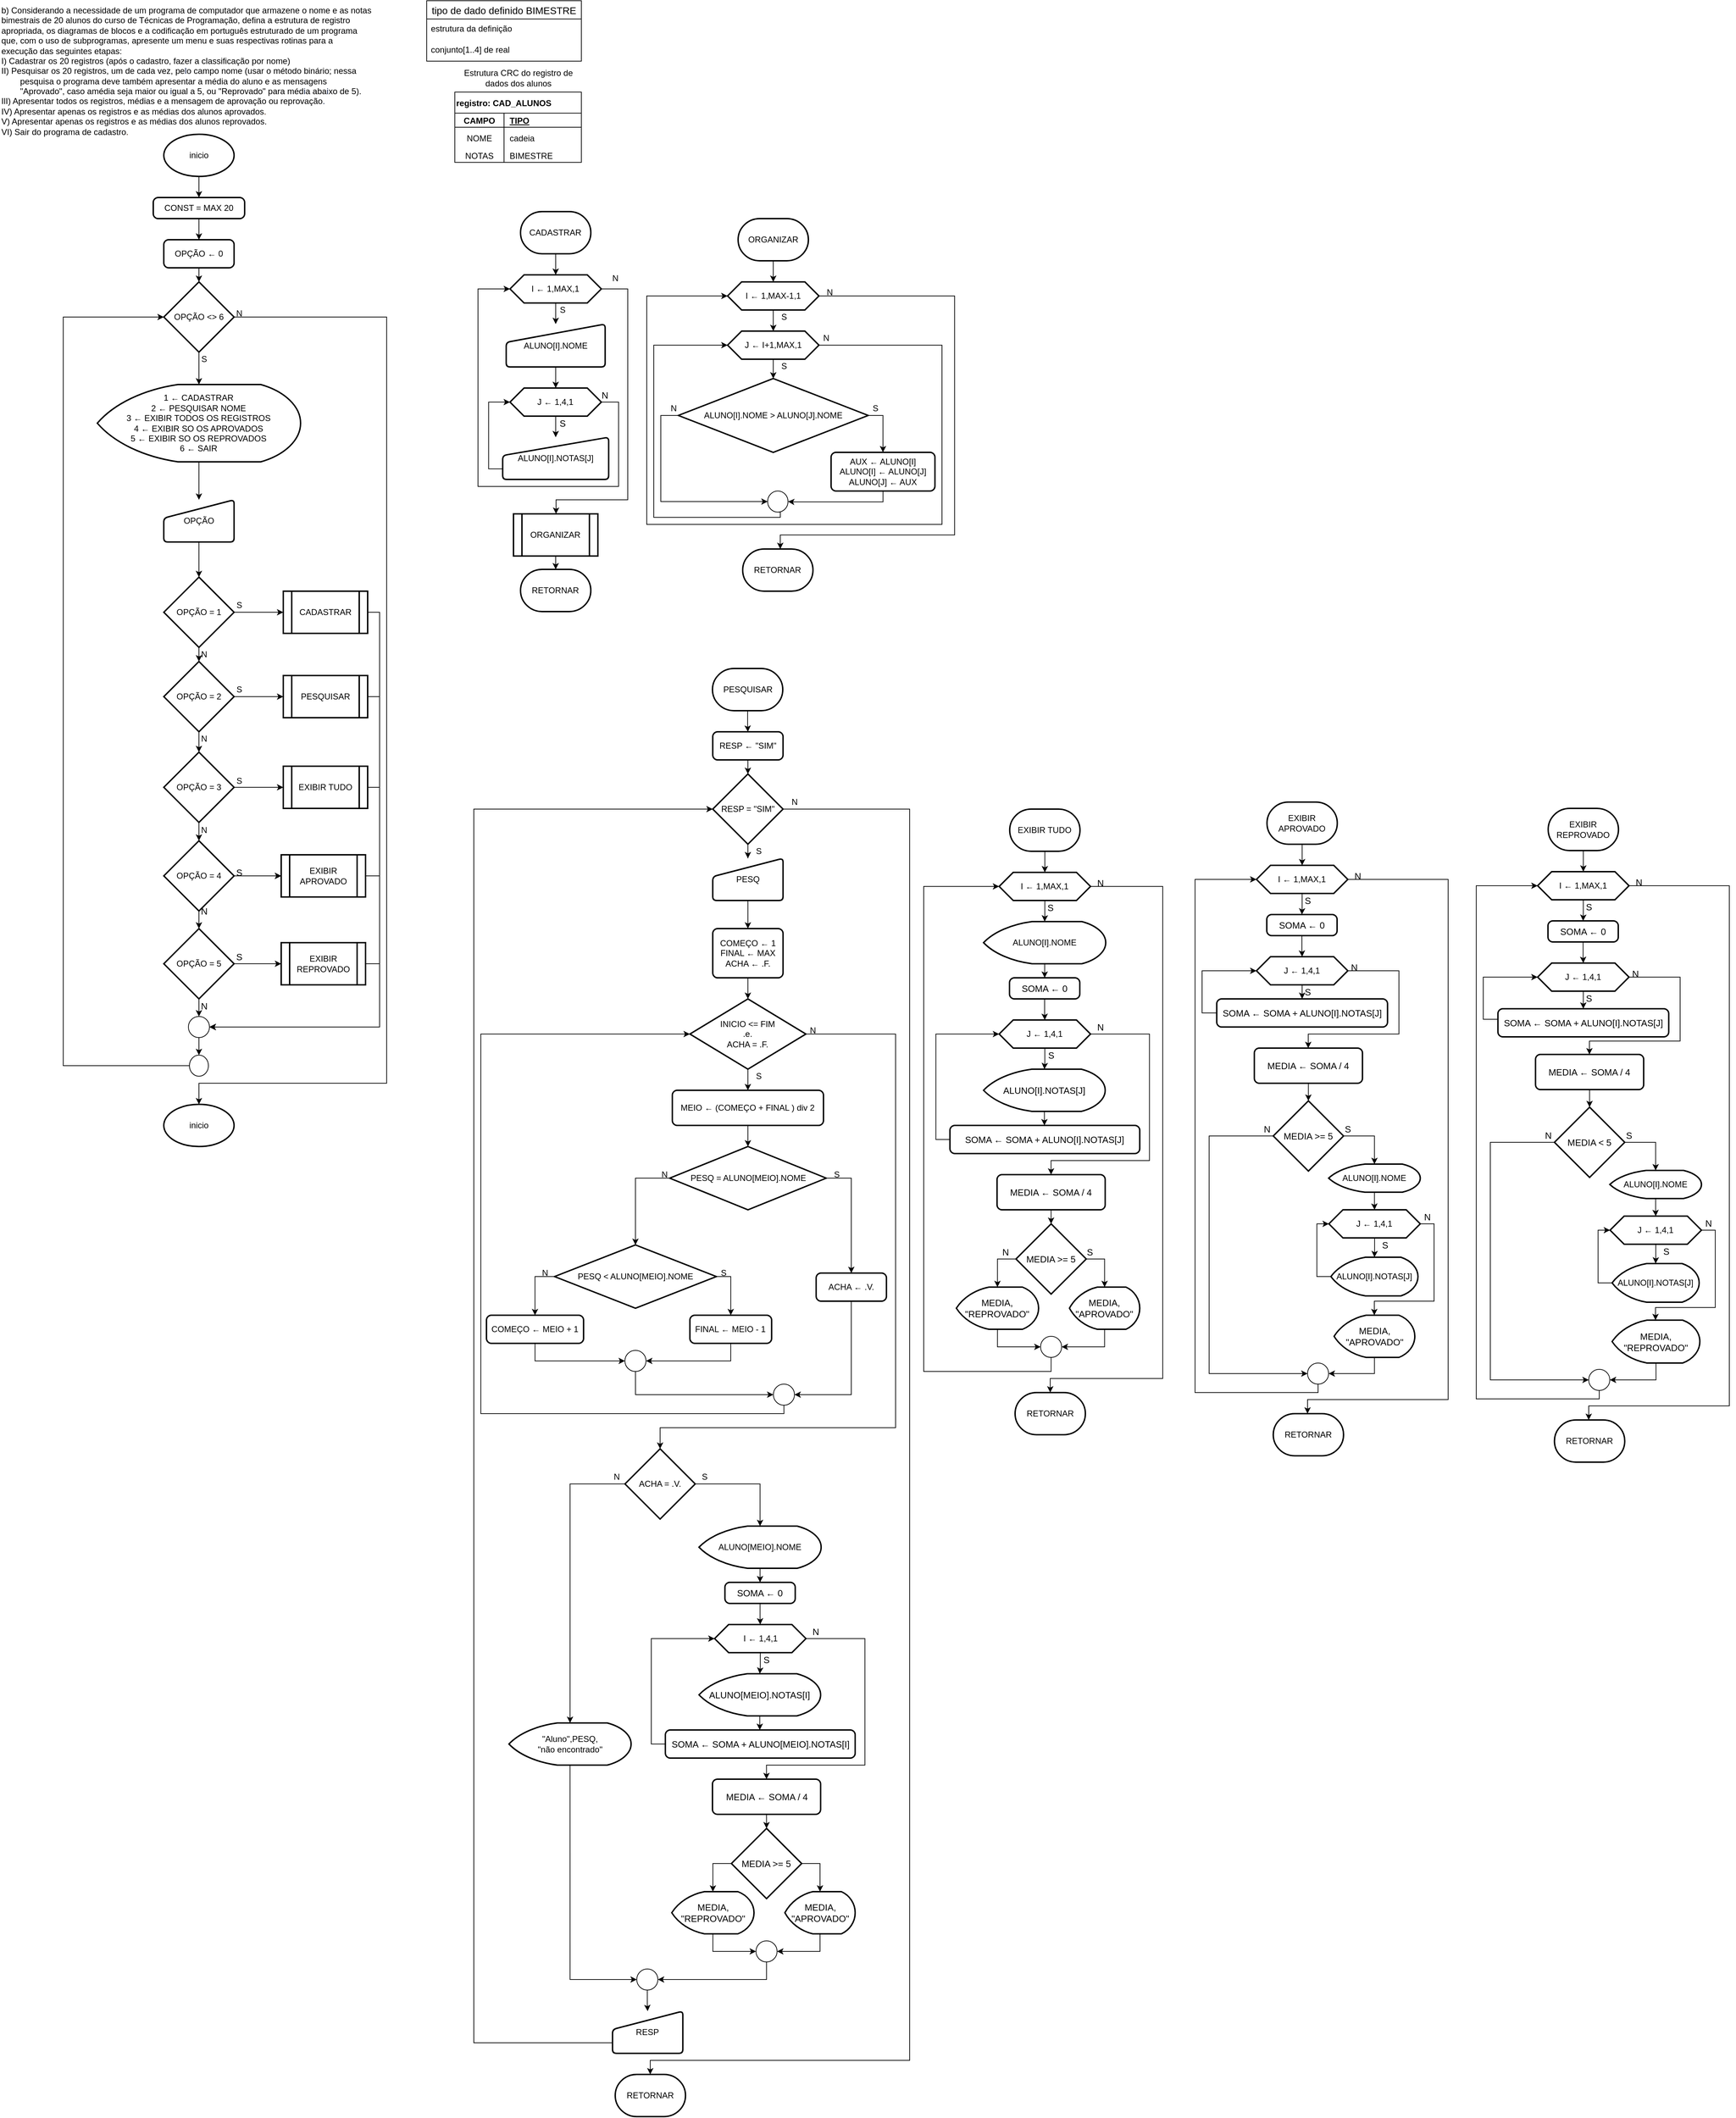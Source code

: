 <mxfile version="19.0.3" type="device"><diagram id="LJ9SAb0dNBI83WaKkTqZ" name="Página-1"><mxGraphModel dx="1422" dy="865" grid="1" gridSize="10" guides="1" tooltips="1" connect="1" arrows="1" fold="1" page="1" pageScale="1" pageWidth="827" pageHeight="1169" math="1" shadow="0"><root><mxCell id="0"/><mxCell id="1" parent="0"/><mxCell id="teIxPGMPW0-w3DGGr-jx-31" value="registro: CAD_ALUNOS" style="shape=table;startSize=30;container=1;collapsible=1;childLayout=tableLayout;fixedRows=1;rowLines=0;fontStyle=1;align=left;resizeLast=1;" parent="1" vertex="1"><mxGeometry x="647" y="130" width="180" height="100" as="geometry"/></mxCell><mxCell id="teIxPGMPW0-w3DGGr-jx-32" value="" style="shape=tableRow;horizontal=0;startSize=0;swimlaneHead=0;swimlaneBody=0;fillColor=none;collapsible=0;dropTarget=0;points=[[0,0.5],[1,0.5]];portConstraint=eastwest;top=0;left=0;right=0;bottom=1;" parent="teIxPGMPW0-w3DGGr-jx-31" vertex="1"><mxGeometry y="30" width="180" height="20" as="geometry"/></mxCell><mxCell id="teIxPGMPW0-w3DGGr-jx-33" value="CAMPO" style="shape=partialRectangle;connectable=0;fillColor=none;top=0;left=0;bottom=0;right=0;fontStyle=1;overflow=hidden;" parent="teIxPGMPW0-w3DGGr-jx-32" vertex="1"><mxGeometry width="70" height="20" as="geometry"><mxRectangle width="70" height="20" as="alternateBounds"/></mxGeometry></mxCell><mxCell id="teIxPGMPW0-w3DGGr-jx-34" value="TIPO" style="shape=partialRectangle;connectable=0;fillColor=none;top=0;left=0;bottom=0;right=0;align=left;spacingLeft=6;fontStyle=5;overflow=hidden;" parent="teIxPGMPW0-w3DGGr-jx-32" vertex="1"><mxGeometry x="70" width="110" height="20" as="geometry"><mxRectangle width="110" height="20" as="alternateBounds"/></mxGeometry></mxCell><mxCell id="teIxPGMPW0-w3DGGr-jx-35" value="" style="shape=tableRow;horizontal=0;startSize=0;swimlaneHead=0;swimlaneBody=0;fillColor=none;collapsible=0;dropTarget=0;points=[[0,0.5],[1,0.5]];portConstraint=eastwest;top=0;left=0;right=0;bottom=0;" parent="teIxPGMPW0-w3DGGr-jx-31" vertex="1"><mxGeometry y="50" width="180" height="30" as="geometry"/></mxCell><mxCell id="teIxPGMPW0-w3DGGr-jx-36" value="NOME" style="shape=partialRectangle;connectable=0;fillColor=none;top=0;left=0;bottom=0;right=0;editable=1;overflow=hidden;" parent="teIxPGMPW0-w3DGGr-jx-35" vertex="1"><mxGeometry width="70" height="30" as="geometry"><mxRectangle width="70" height="30" as="alternateBounds"/></mxGeometry></mxCell><mxCell id="teIxPGMPW0-w3DGGr-jx-37" value="cadeia" style="shape=partialRectangle;connectable=0;fillColor=none;top=0;left=0;bottom=0;right=0;align=left;spacingLeft=6;overflow=hidden;" parent="teIxPGMPW0-w3DGGr-jx-35" vertex="1"><mxGeometry x="70" width="110" height="30" as="geometry"><mxRectangle width="110" height="30" as="alternateBounds"/></mxGeometry></mxCell><mxCell id="teIxPGMPW0-w3DGGr-jx-38" value="" style="shape=tableRow;horizontal=0;startSize=0;swimlaneHead=0;swimlaneBody=0;fillColor=none;collapsible=0;dropTarget=0;points=[[0,0.5],[1,0.5]];portConstraint=eastwest;top=0;left=0;right=0;bottom=0;" parent="teIxPGMPW0-w3DGGr-jx-31" vertex="1"><mxGeometry y="80" width="180" height="20" as="geometry"/></mxCell><mxCell id="teIxPGMPW0-w3DGGr-jx-39" value="NOTAS" style="shape=partialRectangle;connectable=0;fillColor=none;top=0;left=0;bottom=0;right=0;editable=1;overflow=hidden;" parent="teIxPGMPW0-w3DGGr-jx-38" vertex="1"><mxGeometry width="70" height="20" as="geometry"><mxRectangle width="70" height="20" as="alternateBounds"/></mxGeometry></mxCell><mxCell id="teIxPGMPW0-w3DGGr-jx-40" value="BIMESTRE" style="shape=partialRectangle;connectable=0;fillColor=none;top=0;left=0;bottom=0;right=0;align=left;spacingLeft=6;overflow=hidden;" parent="teIxPGMPW0-w3DGGr-jx-38" vertex="1"><mxGeometry x="70" width="110" height="20" as="geometry"><mxRectangle width="110" height="20" as="alternateBounds"/></mxGeometry></mxCell><mxCell id="teIxPGMPW0-w3DGGr-jx-44" value="&lt;span class=&quot;fontstyle0&quot;&gt;b) Considerando a necessidade de um programa de computador que armazene o nome e as notas&lt;br&gt;bimestrais de 20 alunos do curso de Técnicas de Programação, defina a estrutura de registro&lt;br&gt;apropriada, os diagramas de blocos e a codificação em português estruturado de um programa&lt;br&gt;que, com o uso de subprogramas, apresente um menu e suas respectivas rotinas para a&lt;br&gt;execução das seguintes etapas:&lt;br&gt;&lt;/span&gt;&lt;div&gt;&lt;span class=&quot;fontstyle2&quot;&gt;I) &lt;/span&gt;&lt;span class=&quot;fontstyle0&quot;&gt;Cadastrar os 20 registros (após o cadastro, fazer a classificação por nome)&lt;/span&gt;&lt;/div&gt;&lt;div&gt;&lt;span class=&quot;fontstyle0&quot;&gt;II) Pesquisar os 20 registros, um de cada vez, pe&lt;/span&gt;&lt;span style=&quot;color:rgb(16,32,70);&quot; class=&quot;fontstyle0&quot;&gt;l&lt;/span&gt;&lt;span class=&quot;fontstyle0&quot;&gt;o campo nome (usar o método binário; nessa&lt;br&gt;&lt;span style=&quot;white-space: pre;&quot;&gt;&#9;&lt;/span&gt;pesquisa o programa deve também apresentar a média do aluno e as mensagens &lt;br&gt;&lt;/span&gt;&lt;/div&gt;&lt;div&gt;&lt;span class=&quot;fontstyle0&quot;&gt;&lt;span style=&quot;white-space: pre;&quot;&gt;&#9;&lt;/span&gt;&quot;Apro&lt;/span&gt;&lt;span class=&quot;fontstyle0&quot;&gt;vado&quot;, caso amédia seja maior ou &lt;/span&gt;&lt;span style=&quot;color:rgb(16,32,70);&quot; class=&quot;fontstyle0&quot;&gt;i&lt;/span&gt;&lt;span class=&quot;fontstyle0&quot;&gt;gual a 5, ou &quot;Reprovado&quot; para méd&lt;/span&gt;&lt;span style=&quot;color:rgb(16,32,70);&quot; class=&quot;fontstyle0&quot;&gt;i&lt;/span&gt;&lt;span class=&quot;fontstyle0&quot;&gt;a aba&lt;/span&gt;&lt;span style=&quot;color:rgb(16,32,70);&quot; class=&quot;fontstyle0&quot;&gt;i&lt;/span&gt;&lt;span class=&quot;fontstyle0&quot;&gt;xo de 5).&lt;/span&gt;&lt;/div&gt;&lt;span class=&quot;fontstyle0&quot;&gt;&lt;/span&gt;&lt;div&gt;&lt;span class=&quot;fontstyle0&quot;&gt;Il&lt;/span&gt;I&lt;span class=&quot;fontstyle0&quot;&gt;) Apresentar todos os registros, médias e a mensagem de aprovação ou reprovação&lt;/span&gt;&lt;span style=&quot;color:rgb(16,32,70);&quot; class=&quot;fontstyle0&quot;&gt;.&lt;br&gt;&lt;/span&gt;&lt;span class=&quot;fontstyle0&quot;&gt;IV) Apresentar apenas os registros e as médias dos alunos aprovados&lt;/span&gt;&lt;span style=&quot;color:rgb(62,31,13);&quot; class=&quot;fontstyle0&quot;&gt;.&lt;br&gt;&lt;/span&gt;&lt;span class=&quot;fontstyle0&quot;&gt;V) Apresentar apenas os registros e as médias dos alunos reprovados.&lt;br&gt;VI) Sair do programa de cadastro&lt;/span&gt;&lt;span style=&quot;color:rgb(62,31,13);&quot; class=&quot;fontstyle0&quot;&gt;.&lt;/span&gt; &lt;br style=&quot;font-style: normal; font-variant: normal; font-weight: normal; letter-spacing: normal; line-height: normal; text-indent: 0px; text-transform: none; word-spacing: 0px; -moz-text-size-adjust: auto; -webkit-text-stroke-width: 0px;&quot;&gt;&lt;span class=&quot;fontstyle0&quot;&gt;&lt;/span&gt; &lt;/div&gt;" style="text;html=1;align=left;verticalAlign=middle;resizable=0;points=[];autosize=1;strokeColor=none;fillColor=none;" parent="1" vertex="1"><mxGeometry width="540" height="200" as="geometry"/></mxCell><mxCell id="qfTRjjE1ZielsFGWi_by-2" value="" style="edgeStyle=orthogonalEdgeStyle;rounded=0;orthogonalLoop=1;jettySize=auto;html=1;" edge="1" parent="1" source="teIxPGMPW0-w3DGGr-jx-46" target="qfTRjjE1ZielsFGWi_by-1"><mxGeometry relative="1" as="geometry"/></mxCell><mxCell id="teIxPGMPW0-w3DGGr-jx-46" value="inicio" style="strokeWidth=2;html=1;shape=mxgraph.flowchart.start_1;whiteSpace=wrap;" parent="1" vertex="1"><mxGeometry x="233.01" y="190" width="100" height="60" as="geometry"/></mxCell><mxCell id="teIxPGMPW0-w3DGGr-jx-50" value="" style="edgeStyle=orthogonalEdgeStyle;rounded=0;orthogonalLoop=1;jettySize=auto;html=1;" parent="1" source="teIxPGMPW0-w3DGGr-jx-47" target="teIxPGMPW0-w3DGGr-jx-49" edge="1"><mxGeometry relative="1" as="geometry"/></mxCell><mxCell id="pxP1mVhorHrS1ub4N6_4-17" style="edgeStyle=orthogonalEdgeStyle;rounded=0;orthogonalLoop=1;jettySize=auto;html=1;exitX=1;exitY=0.5;exitDx=0;exitDy=0;" parent="1" source="teIxPGMPW0-w3DGGr-jx-47" target="pxP1mVhorHrS1ub4N6_4-15" edge="1"><mxGeometry relative="1" as="geometry"><Array as="points"><mxPoint x="893" y="410"/><mxPoint x="893" y="710"/><mxPoint x="791" y="710"/></Array></mxGeometry></mxCell><mxCell id="teIxPGMPW0-w3DGGr-jx-47" value="I ← 1,MAX,1" style="shape=hexagon;perimeter=hexagonPerimeter2;whiteSpace=wrap;html=1;fixedSize=1;strokeWidth=2;" parent="1" vertex="1"><mxGeometry x="725.46" y="390" width="130" height="40" as="geometry"/></mxCell><mxCell id="fDBA3aCzDkjSX5JQRWO8-6" value="" style="edgeStyle=orthogonalEdgeStyle;rounded=0;orthogonalLoop=1;jettySize=auto;html=1;fontSize=13;" parent="1" source="teIxPGMPW0-w3DGGr-jx-49" target="fDBA3aCzDkjSX5JQRWO8-5" edge="1"><mxGeometry relative="1" as="geometry"/></mxCell><mxCell id="teIxPGMPW0-w3DGGr-jx-49" value="ALUNO[I].NOME" style="html=1;strokeWidth=2;shape=manualInput;whiteSpace=wrap;rounded=1;size=26;arcSize=11;" parent="1" vertex="1"><mxGeometry x="720.09" y="460" width="140.75" height="61" as="geometry"/></mxCell><mxCell id="teIxPGMPW0-w3DGGr-jx-51" value="S" style="text;html=1;align=center;verticalAlign=middle;resizable=0;points=[];autosize=1;strokeColor=none;fillColor=none;" parent="1" vertex="1"><mxGeometry x="785.46" y="425" width="30" height="30" as="geometry"/></mxCell><mxCell id="teIxPGMPW0-w3DGGr-jx-52" value="&lt;span class=&quot;fontstyle0&quot;&gt;Estrutura CRC do registro de&lt;br&gt;dados dos alunos&lt;br&gt;&lt;/span&gt;" style="text;html=1;align=center;verticalAlign=middle;resizable=0;points=[];autosize=1;strokeColor=none;fillColor=none;" parent="1" vertex="1"><mxGeometry x="647" y="90" width="180" height="40" as="geometry"/></mxCell><mxCell id="hZVc3Ks1Q8t5OEl9hjdz-6" style="edgeStyle=orthogonalEdgeStyle;rounded=0;orthogonalLoop=1;jettySize=auto;html=1;exitX=0.5;exitY=1;exitDx=0;exitDy=0;" parent="1" source="teIxPGMPW0-w3DGGr-jx-132" target="teIxPGMPW0-w3DGGr-jx-136" edge="1"><mxGeometry relative="1" as="geometry"/></mxCell><mxCell id="teIxPGMPW0-w3DGGr-jx-132" value="OPÇÃO ← 0" style="rounded=1;whiteSpace=wrap;html=1;absoluteArcSize=1;arcSize=14;strokeWidth=2;" parent="1" vertex="1"><mxGeometry x="233.01" y="340" width="100" height="40" as="geometry"/></mxCell><mxCell id="hZVc3Ks1Q8t5OEl9hjdz-2" style="edgeStyle=orthogonalEdgeStyle;rounded=0;orthogonalLoop=1;jettySize=auto;html=1;exitX=0.5;exitY=1;exitDx=0;exitDy=0;exitPerimeter=0;" parent="1" source="teIxPGMPW0-w3DGGr-jx-136" target="hZVc3Ks1Q8t5OEl9hjdz-1" edge="1"><mxGeometry relative="1" as="geometry"/></mxCell><mxCell id="pxP1mVhorHrS1ub4N6_4-51" style="edgeStyle=orthogonalEdgeStyle;rounded=0;orthogonalLoop=1;jettySize=auto;html=1;exitX=1;exitY=0.5;exitDx=0;exitDy=0;exitPerimeter=0;" parent="1" source="teIxPGMPW0-w3DGGr-jx-136" target="RvKf8sCnU8WxYSfYslcP-276" edge="1"><mxGeometry relative="1" as="geometry"><Array as="points"><mxPoint x="550" y="450"/><mxPoint x="550" y="1540"/><mxPoint x="283" y="1540"/></Array></mxGeometry></mxCell><mxCell id="teIxPGMPW0-w3DGGr-jx-136" value="OPÇÃO &amp;lt;&amp;gt; 6" style="strokeWidth=2;html=1;shape=mxgraph.flowchart.decision;whiteSpace=wrap;" parent="1" vertex="1"><mxGeometry x="233" y="400" width="100" height="100" as="geometry"/></mxCell><mxCell id="pxP1mVhorHrS1ub4N6_4-30" value="" style="edgeStyle=orthogonalEdgeStyle;rounded=0;orthogonalLoop=1;jettySize=auto;html=1;" parent="1" source="teIxPGMPW0-w3DGGr-jx-138" target="RvKf8sCnU8WxYSfYslcP-145" edge="1"><mxGeometry relative="1" as="geometry"/></mxCell><mxCell id="pxP1mVhorHrS1ub4N6_4-33" value="" style="edgeStyle=orthogonalEdgeStyle;rounded=0;orthogonalLoop=1;jettySize=auto;html=1;" parent="1" source="teIxPGMPW0-w3DGGr-jx-138" target="pxP1mVhorHrS1ub4N6_4-32" edge="1"><mxGeometry relative="1" as="geometry"/></mxCell><mxCell id="teIxPGMPW0-w3DGGr-jx-138" value="OPÇÃO = 1" style="strokeWidth=2;html=1;shape=mxgraph.flowchart.decision;whiteSpace=wrap;" parent="1" vertex="1"><mxGeometry x="233" y="820" width="100" height="100" as="geometry"/></mxCell><mxCell id="teIxPGMPW0-w3DGGr-jx-140" value="S" style="text;html=1;align=center;verticalAlign=middle;resizable=0;points=[];autosize=1;strokeColor=none;fillColor=none;" parent="1" vertex="1"><mxGeometry x="275" y="495" width="30" height="30" as="geometry"/></mxCell><mxCell id="teIxPGMPW0-w3DGGr-jx-147" value="N" style="text;html=1;align=center;verticalAlign=middle;resizable=0;points=[];autosize=1;strokeColor=none;fillColor=none;" parent="1" vertex="1"><mxGeometry x="859.94" y="380" width="30" height="30" as="geometry"/></mxCell><mxCell id="fDBA3aCzDkjSX5JQRWO8-9" style="edgeStyle=orthogonalEdgeStyle;rounded=0;orthogonalLoop=1;jettySize=auto;html=1;exitX=0;exitY=0.75;exitDx=0;exitDy=0;entryX=0;entryY=0.5;entryDx=0;entryDy=0;fontSize=13;" parent="1" source="RvKf8sCnU8WxYSfYslcP-112" target="fDBA3aCzDkjSX5JQRWO8-5" edge="1"><mxGeometry relative="1" as="geometry"/></mxCell><mxCell id="RvKf8sCnU8WxYSfYslcP-112" value="ALUNO[I].NOTAS[J]" style="html=1;strokeWidth=2;shape=manualInput;whiteSpace=wrap;rounded=1;size=26;arcSize=11;" parent="1" vertex="1"><mxGeometry x="715.09" y="621" width="150.75" height="60" as="geometry"/></mxCell><mxCell id="RvKf8sCnU8WxYSfYslcP-122" value="" style="edgeStyle=orthogonalEdgeStyle;rounded=0;orthogonalLoop=1;jettySize=auto;html=1;" parent="1" source="RvKf8sCnU8WxYSfYslcP-118" target="RvKf8sCnU8WxYSfYslcP-121" edge="1"><mxGeometry relative="1" as="geometry"/></mxCell><mxCell id="pxP1mVhorHrS1ub4N6_4-11" style="edgeStyle=orthogonalEdgeStyle;rounded=0;orthogonalLoop=1;jettySize=auto;html=1;exitX=1;exitY=0.5;exitDx=0;exitDy=0;" parent="1" source="RvKf8sCnU8WxYSfYslcP-118" target="pxP1mVhorHrS1ub4N6_4-10" edge="1"><mxGeometry relative="1" as="geometry"><Array as="points"><mxPoint x="1357.94" y="420"/><mxPoint x="1357.94" y="760"/><mxPoint x="1109.94" y="760"/></Array></mxGeometry></mxCell><mxCell id="RvKf8sCnU8WxYSfYslcP-118" value="I ← 1,MAX-1,1" style="shape=hexagon;perimeter=hexagonPerimeter2;whiteSpace=wrap;html=1;fixedSize=1;strokeWidth=2;" parent="1" vertex="1"><mxGeometry x="1034.98" y="400" width="130" height="40" as="geometry"/></mxCell><mxCell id="RvKf8sCnU8WxYSfYslcP-125" value="" style="edgeStyle=orthogonalEdgeStyle;rounded=0;orthogonalLoop=1;jettySize=auto;html=1;" parent="1" source="RvKf8sCnU8WxYSfYslcP-121" target="RvKf8sCnU8WxYSfYslcP-124" edge="1"><mxGeometry relative="1" as="geometry"/></mxCell><mxCell id="RvKf8sCnU8WxYSfYslcP-135" style="edgeStyle=orthogonalEdgeStyle;rounded=0;orthogonalLoop=1;jettySize=auto;html=1;exitX=1;exitY=0.5;exitDx=0;exitDy=0;entryX=0;entryY=0.5;entryDx=0;entryDy=0;" parent="1" source="RvKf8sCnU8WxYSfYslcP-121" target="RvKf8sCnU8WxYSfYslcP-118" edge="1"><mxGeometry relative="1" as="geometry"><Array as="points"><mxPoint x="1339.98" y="490"/><mxPoint x="1339.98" y="745"/><mxPoint x="919.98" y="745"/><mxPoint x="919.98" y="420"/></Array></mxGeometry></mxCell><mxCell id="RvKf8sCnU8WxYSfYslcP-121" value="J ← I+1,MAX,1" style="shape=hexagon;perimeter=hexagonPerimeter2;whiteSpace=wrap;html=1;fixedSize=1;strokeWidth=2;" parent="1" vertex="1"><mxGeometry x="1034.98" y="470" width="130" height="40" as="geometry"/></mxCell><mxCell id="RvKf8sCnU8WxYSfYslcP-123" value="S" style="text;html=1;align=center;verticalAlign=middle;resizable=0;points=[];autosize=1;strokeColor=none;fillColor=none;" parent="1" vertex="1"><mxGeometry x="1099.98" y="435" width="30" height="30" as="geometry"/></mxCell><mxCell id="RvKf8sCnU8WxYSfYslcP-128" style="edgeStyle=orthogonalEdgeStyle;rounded=0;orthogonalLoop=1;jettySize=auto;html=1;exitX=1;exitY=0.5;exitDx=0;exitDy=0;exitPerimeter=0;" parent="1" source="RvKf8sCnU8WxYSfYslcP-124" target="RvKf8sCnU8WxYSfYslcP-127" edge="1"><mxGeometry relative="1" as="geometry"/></mxCell><mxCell id="RvKf8sCnU8WxYSfYslcP-132" style="edgeStyle=orthogonalEdgeStyle;rounded=0;orthogonalLoop=1;jettySize=auto;html=1;exitX=0;exitY=0.5;exitDx=0;exitDy=0;exitPerimeter=0;entryX=0;entryY=0.5;entryDx=0;entryDy=0;entryPerimeter=0;" parent="1" source="RvKf8sCnU8WxYSfYslcP-124" target="RvKf8sCnU8WxYSfYslcP-130" edge="1"><mxGeometry relative="1" as="geometry"><Array as="points"><mxPoint x="939.98" y="590"/><mxPoint x="939.98" y="713"/></Array></mxGeometry></mxCell><mxCell id="RvKf8sCnU8WxYSfYslcP-124" value="ALUNO[I].NOME &amp;gt; ALUNO[J].NOME" style="strokeWidth=2;html=1;shape=mxgraph.flowchart.decision;whiteSpace=wrap;" parent="1" vertex="1"><mxGeometry x="964.98" y="537.5" width="270" height="105" as="geometry"/></mxCell><mxCell id="RvKf8sCnU8WxYSfYslcP-126" value="S" style="text;html=1;align=center;verticalAlign=middle;resizable=0;points=[];autosize=1;strokeColor=none;fillColor=none;" parent="1" vertex="1"><mxGeometry x="1099.98" y="505" width="30" height="30" as="geometry"/></mxCell><mxCell id="RvKf8sCnU8WxYSfYslcP-131" style="edgeStyle=orthogonalEdgeStyle;rounded=0;orthogonalLoop=1;jettySize=auto;html=1;exitX=0.5;exitY=1;exitDx=0;exitDy=0;entryX=1;entryY=0.5;entryDx=0;entryDy=0;entryPerimeter=0;" parent="1" source="RvKf8sCnU8WxYSfYslcP-127" target="RvKf8sCnU8WxYSfYslcP-130" edge="1"><mxGeometry relative="1" as="geometry"><Array as="points"><mxPoint x="1255.98" y="713"/><mxPoint x="1128.98" y="713"/></Array></mxGeometry></mxCell><mxCell id="RvKf8sCnU8WxYSfYslcP-127" value="&lt;div&gt;AUX ← ALUNO[I]&lt;/div&gt;&lt;div&gt;ALUNO[I] ← ALUNO[J]&lt;/div&gt;&lt;div&gt;ALUNO[J] ← AUX&lt;br&gt;&lt;/div&gt;" style="rounded=1;whiteSpace=wrap;html=1;absoluteArcSize=1;arcSize=14;strokeWidth=2;" parent="1" vertex="1"><mxGeometry x="1182.24" y="642.5" width="147.74" height="55" as="geometry"/></mxCell><mxCell id="RvKf8sCnU8WxYSfYslcP-129" value="S" style="text;html=1;align=center;verticalAlign=middle;resizable=0;points=[];autosize=1;strokeColor=none;fillColor=none;" parent="1" vertex="1"><mxGeometry x="1230.48" y="565" width="30" height="30" as="geometry"/></mxCell><mxCell id="RvKf8sCnU8WxYSfYslcP-134" style="edgeStyle=orthogonalEdgeStyle;rounded=0;orthogonalLoop=1;jettySize=auto;html=1;exitX=0.5;exitY=1;exitDx=0;exitDy=0;exitPerimeter=0;entryX=0;entryY=0.5;entryDx=0;entryDy=0;" parent="1" source="RvKf8sCnU8WxYSfYslcP-130" target="RvKf8sCnU8WxYSfYslcP-121" edge="1"><mxGeometry relative="1" as="geometry"><Array as="points"><mxPoint x="1109.98" y="728"/><mxPoint x="1109.98" y="735"/><mxPoint x="929.98" y="735"/><mxPoint x="929.98" y="490"/></Array></mxGeometry></mxCell><mxCell id="RvKf8sCnU8WxYSfYslcP-130" value="" style="verticalLabelPosition=bottom;verticalAlign=top;html=1;shape=mxgraph.flowchart.on-page_reference;" parent="1" vertex="1"><mxGeometry x="1091.98" y="697.5" width="29" height="30" as="geometry"/></mxCell><mxCell id="RvKf8sCnU8WxYSfYslcP-133" value="N" style="text;html=1;align=center;verticalAlign=middle;resizable=0;points=[];autosize=1;strokeColor=none;fillColor=none;" parent="1" vertex="1"><mxGeometry x="942.97" y="565" width="30" height="30" as="geometry"/></mxCell><mxCell id="RvKf8sCnU8WxYSfYslcP-136" value="N" style="text;html=1;align=center;verticalAlign=middle;resizable=0;points=[];autosize=1;strokeColor=none;fillColor=none;" parent="1" vertex="1"><mxGeometry x="1159.98" y="465" width="30" height="30" as="geometry"/></mxCell><mxCell id="RvKf8sCnU8WxYSfYslcP-144" value="N" style="text;html=1;align=center;verticalAlign=middle;resizable=0;points=[];autosize=1;strokeColor=none;fillColor=none;" parent="1" vertex="1"><mxGeometry x="1164.98" y="400" width="30" height="30" as="geometry"/></mxCell><mxCell id="pxP1mVhorHrS1ub4N6_4-31" value="" style="edgeStyle=orthogonalEdgeStyle;rounded=0;orthogonalLoop=1;jettySize=auto;html=1;" parent="1" source="RvKf8sCnU8WxYSfYslcP-145" target="fDBA3aCzDkjSX5JQRWO8-49" edge="1"><mxGeometry relative="1" as="geometry"/></mxCell><mxCell id="pxP1mVhorHrS1ub4N6_4-35" value="" style="edgeStyle=orthogonalEdgeStyle;rounded=0;orthogonalLoop=1;jettySize=auto;html=1;" parent="1" source="RvKf8sCnU8WxYSfYslcP-145" target="pxP1mVhorHrS1ub4N6_4-34" edge="1"><mxGeometry relative="1" as="geometry"/></mxCell><mxCell id="RvKf8sCnU8WxYSfYslcP-145" value="OPÇÃO = 2" style="strokeWidth=2;html=1;shape=mxgraph.flowchart.decision;whiteSpace=wrap;" parent="1" vertex="1"><mxGeometry x="233" y="940" width="100" height="100" as="geometry"/></mxCell><mxCell id="RvKf8sCnU8WxYSfYslcP-157" value="" style="edgeStyle=orthogonalEdgeStyle;rounded=0;orthogonalLoop=1;jettySize=auto;html=1;" parent="1" source="RvKf8sCnU8WxYSfYslcP-147" target="RvKf8sCnU8WxYSfYslcP-148" edge="1"><mxGeometry relative="1" as="geometry"/></mxCell><mxCell id="RvKf8sCnU8WxYSfYslcP-147" value="PESQ" style="html=1;strokeWidth=2;shape=manualInput;whiteSpace=wrap;rounded=1;size=26;arcSize=11;" parent="1" vertex="1"><mxGeometry x="1013.91" y="1220" width="100" height="60" as="geometry"/></mxCell><mxCell id="RvKf8sCnU8WxYSfYslcP-159" value="" style="edgeStyle=orthogonalEdgeStyle;rounded=0;orthogonalLoop=1;jettySize=auto;html=1;" parent="1" source="RvKf8sCnU8WxYSfYslcP-148" target="RvKf8sCnU8WxYSfYslcP-158" edge="1"><mxGeometry relative="1" as="geometry"/></mxCell><mxCell id="RvKf8sCnU8WxYSfYslcP-148" value="COMEÇO ← 1&lt;div&gt;FINAL ← MAX&lt;/div&gt;&lt;div&gt;ACHA ← .F.&lt;br&gt;&lt;/div&gt;" style="rounded=1;whiteSpace=wrap;html=1;absoluteArcSize=1;arcSize=14;strokeWidth=2;" parent="1" vertex="1"><mxGeometry x="1013.91" y="1320" width="100" height="70" as="geometry"/></mxCell><mxCell id="RvKf8sCnU8WxYSfYslcP-153" value="" style="edgeStyle=orthogonalEdgeStyle;rounded=0;orthogonalLoop=1;jettySize=auto;html=1;" parent="1" source="RvKf8sCnU8WxYSfYslcP-149" target="RvKf8sCnU8WxYSfYslcP-152" edge="1"><mxGeometry relative="1" as="geometry"/></mxCell><mxCell id="RvKf8sCnU8WxYSfYslcP-149" value="RESP ← &quot;SIM&quot;" style="rounded=1;whiteSpace=wrap;html=1;absoluteArcSize=1;arcSize=14;strokeWidth=2;" parent="1" vertex="1"><mxGeometry x="1013.91" y="1040" width="100" height="40" as="geometry"/></mxCell><mxCell id="RvKf8sCnU8WxYSfYslcP-154" value="" style="edgeStyle=orthogonalEdgeStyle;rounded=0;orthogonalLoop=1;jettySize=auto;html=1;" parent="1" source="RvKf8sCnU8WxYSfYslcP-152" target="RvKf8sCnU8WxYSfYslcP-147" edge="1"><mxGeometry relative="1" as="geometry"/></mxCell><mxCell id="pxP1mVhorHrS1ub4N6_4-24" style="edgeStyle=orthogonalEdgeStyle;rounded=0;orthogonalLoop=1;jettySize=auto;html=1;exitX=1;exitY=0.5;exitDx=0;exitDy=0;exitPerimeter=0;" parent="1" source="RvKf8sCnU8WxYSfYslcP-152" target="pxP1mVhorHrS1ub4N6_4-21" edge="1"><mxGeometry relative="1" as="geometry"><Array as="points"><mxPoint x="1294" y="1150"/><mxPoint x="1294" y="2930"/><mxPoint x="925" y="2930"/></Array></mxGeometry></mxCell><mxCell id="RvKf8sCnU8WxYSfYslcP-152" value="RESP = &quot;SIM&quot;" style="strokeWidth=2;html=1;shape=mxgraph.flowchart.decision;whiteSpace=wrap;" parent="1" vertex="1"><mxGeometry x="1013.91" y="1100" width="100" height="100" as="geometry"/></mxCell><mxCell id="RvKf8sCnU8WxYSfYslcP-155" value="S" style="text;html=1;align=center;verticalAlign=middle;resizable=0;points=[];autosize=1;strokeColor=none;fillColor=none;" parent="1" vertex="1"><mxGeometry x="1063.91" y="1195" width="30" height="30" as="geometry"/></mxCell><mxCell id="RvKf8sCnU8WxYSfYslcP-161" value="" style="edgeStyle=orthogonalEdgeStyle;rounded=0;orthogonalLoop=1;jettySize=auto;html=1;" parent="1" source="RvKf8sCnU8WxYSfYslcP-158" target="RvKf8sCnU8WxYSfYslcP-160" edge="1"><mxGeometry relative="1" as="geometry"/></mxCell><mxCell id="RvKf8sCnU8WxYSfYslcP-188" style="edgeStyle=orthogonalEdgeStyle;rounded=0;orthogonalLoop=1;jettySize=auto;html=1;exitX=1;exitY=0.5;exitDx=0;exitDy=0;exitPerimeter=0;" parent="1" source="RvKf8sCnU8WxYSfYslcP-158" target="RvKf8sCnU8WxYSfYslcP-184" edge="1"><mxGeometry relative="1" as="geometry"><Array as="points"><mxPoint x="1274" y="1470"/><mxPoint x="1274" y="2030"/><mxPoint x="939" y="2030"/></Array></mxGeometry></mxCell><mxCell id="RvKf8sCnU8WxYSfYslcP-158" value="&lt;div&gt;INICIO &amp;lt;= FIM&lt;/div&gt;&lt;div&gt;.e.&lt;/div&gt;&lt;div&gt;ACHA = .F.&lt;br&gt;&lt;/div&gt;" style="strokeWidth=2;html=1;shape=mxgraph.flowchart.decision;whiteSpace=wrap;" parent="1" vertex="1"><mxGeometry x="981.41" y="1420" width="165" height="100" as="geometry"/></mxCell><mxCell id="RvKf8sCnU8WxYSfYslcP-164" value="" style="edgeStyle=orthogonalEdgeStyle;rounded=0;orthogonalLoop=1;jettySize=auto;html=1;" parent="1" source="RvKf8sCnU8WxYSfYslcP-160" target="RvKf8sCnU8WxYSfYslcP-163" edge="1"><mxGeometry relative="1" as="geometry"/></mxCell><mxCell id="RvKf8sCnU8WxYSfYslcP-160" value="MEIO ← (COMEÇO + FINAL ) div 2" style="rounded=1;whiteSpace=wrap;html=1;absoluteArcSize=1;arcSize=14;strokeWidth=2;" parent="1" vertex="1"><mxGeometry x="956.41" y="1550" width="215" height="50" as="geometry"/></mxCell><mxCell id="RvKf8sCnU8WxYSfYslcP-162" value="S" style="text;html=1;align=center;verticalAlign=middle;resizable=0;points=[];autosize=1;strokeColor=none;fillColor=none;" parent="1" vertex="1"><mxGeometry x="1063.91" y="1515" width="30" height="30" as="geometry"/></mxCell><mxCell id="RvKf8sCnU8WxYSfYslcP-166" style="edgeStyle=orthogonalEdgeStyle;rounded=0;orthogonalLoop=1;jettySize=auto;html=1;exitX=1;exitY=0.5;exitDx=0;exitDy=0;exitPerimeter=0;" parent="1" source="RvKf8sCnU8WxYSfYslcP-163" target="RvKf8sCnU8WxYSfYslcP-165" edge="1"><mxGeometry relative="1" as="geometry"/></mxCell><mxCell id="RvKf8sCnU8WxYSfYslcP-170" style="edgeStyle=orthogonalEdgeStyle;rounded=0;orthogonalLoop=1;jettySize=auto;html=1;exitX=0;exitY=0.5;exitDx=0;exitDy=0;exitPerimeter=0;" parent="1" source="RvKf8sCnU8WxYSfYslcP-163" target="RvKf8sCnU8WxYSfYslcP-169" edge="1"><mxGeometry relative="1" as="geometry"/></mxCell><mxCell id="RvKf8sCnU8WxYSfYslcP-163" value="PESQ = ALUNO[MEIO].NOME" style="strokeWidth=2;html=1;shape=mxgraph.flowchart.decision;whiteSpace=wrap;" parent="1" vertex="1"><mxGeometry x="952.7" y="1630" width="222.59" height="90" as="geometry"/></mxCell><mxCell id="RvKf8sCnU8WxYSfYslcP-178" style="edgeStyle=orthogonalEdgeStyle;rounded=0;orthogonalLoop=1;jettySize=auto;html=1;exitX=0.5;exitY=1;exitDx=0;exitDy=0;entryX=1;entryY=0.5;entryDx=0;entryDy=0;entryPerimeter=0;" parent="1" source="RvKf8sCnU8WxYSfYslcP-165" target="RvKf8sCnU8WxYSfYslcP-177" edge="1"><mxGeometry relative="1" as="geometry"/></mxCell><mxCell id="RvKf8sCnU8WxYSfYslcP-165" value="ACHA ← .V." style="rounded=1;whiteSpace=wrap;html=1;absoluteArcSize=1;arcSize=14;strokeWidth=2;" parent="1" vertex="1"><mxGeometry x="1161" y="1810" width="100" height="40" as="geometry"/></mxCell><mxCell id="RvKf8sCnU8WxYSfYslcP-167" value="S" style="text;html=1;align=center;verticalAlign=middle;resizable=0;points=[];autosize=1;strokeColor=none;fillColor=none;" parent="1" vertex="1"><mxGeometry x="1175.29" y="1655" width="30" height="30" as="geometry"/></mxCell><mxCell id="RvKf8sCnU8WxYSfYslcP-179" style="edgeStyle=orthogonalEdgeStyle;rounded=0;orthogonalLoop=1;jettySize=auto;html=1;exitX=0.5;exitY=1;exitDx=0;exitDy=0;exitPerimeter=0;entryX=0;entryY=0.5;entryDx=0;entryDy=0;entryPerimeter=0;" parent="1" source="RvKf8sCnU8WxYSfYslcP-168" target="RvKf8sCnU8WxYSfYslcP-177" edge="1"><mxGeometry relative="1" as="geometry"/></mxCell><mxCell id="RvKf8sCnU8WxYSfYslcP-168" value="" style="verticalLabelPosition=bottom;verticalAlign=top;html=1;shape=mxgraph.flowchart.on-page_reference;" parent="1" vertex="1"><mxGeometry x="888.96" y="1920" width="30" height="30" as="geometry"/></mxCell><mxCell id="RvKf8sCnU8WxYSfYslcP-172" style="edgeStyle=orthogonalEdgeStyle;rounded=0;orthogonalLoop=1;jettySize=auto;html=1;exitX=1;exitY=0.5;exitDx=0;exitDy=0;exitPerimeter=0;" parent="1" source="RvKf8sCnU8WxYSfYslcP-169" target="RvKf8sCnU8WxYSfYslcP-171" edge="1"><mxGeometry relative="1" as="geometry"/></mxCell><mxCell id="RvKf8sCnU8WxYSfYslcP-174" style="edgeStyle=orthogonalEdgeStyle;rounded=0;orthogonalLoop=1;jettySize=auto;html=1;exitX=0;exitY=0.5;exitDx=0;exitDy=0;exitPerimeter=0;" parent="1" source="RvKf8sCnU8WxYSfYslcP-169" target="RvKf8sCnU8WxYSfYslcP-173" edge="1"><mxGeometry relative="1" as="geometry"/></mxCell><mxCell id="RvKf8sCnU8WxYSfYslcP-169" value="PESQ &amp;lt; ALUNO[MEIO].NOME" style="strokeWidth=2;html=1;shape=mxgraph.flowchart.decision;whiteSpace=wrap;" parent="1" vertex="1"><mxGeometry x="788.91" y="1770" width="230.09" height="90" as="geometry"/></mxCell><mxCell id="RvKf8sCnU8WxYSfYslcP-175" style="edgeStyle=orthogonalEdgeStyle;rounded=0;orthogonalLoop=1;jettySize=auto;html=1;exitX=0.5;exitY=1;exitDx=0;exitDy=0;entryX=1;entryY=0.5;entryDx=0;entryDy=0;entryPerimeter=0;" parent="1" source="RvKf8sCnU8WxYSfYslcP-171" target="RvKf8sCnU8WxYSfYslcP-168" edge="1"><mxGeometry relative="1" as="geometry"/></mxCell><mxCell id="RvKf8sCnU8WxYSfYslcP-171" value="FINAL ← MEIO - 1" style="rounded=1;whiteSpace=wrap;html=1;absoluteArcSize=1;arcSize=14;strokeWidth=2;" parent="1" vertex="1"><mxGeometry x="981.41" y="1870" width="116.25" height="40" as="geometry"/></mxCell><mxCell id="RvKf8sCnU8WxYSfYslcP-176" style="edgeStyle=orthogonalEdgeStyle;rounded=0;orthogonalLoop=1;jettySize=auto;html=1;exitX=0.5;exitY=1;exitDx=0;exitDy=0;entryX=0;entryY=0.5;entryDx=0;entryDy=0;entryPerimeter=0;" parent="1" source="RvKf8sCnU8WxYSfYslcP-173" target="RvKf8sCnU8WxYSfYslcP-168" edge="1"><mxGeometry relative="1" as="geometry"/></mxCell><mxCell id="RvKf8sCnU8WxYSfYslcP-173" value="COMEÇO ← MEIO + 1" style="rounded=1;whiteSpace=wrap;html=1;absoluteArcSize=1;arcSize=14;strokeWidth=2;" parent="1" vertex="1"><mxGeometry x="692.03" y="1870" width="138.13" height="40" as="geometry"/></mxCell><mxCell id="RvKf8sCnU8WxYSfYslcP-183" style="edgeStyle=orthogonalEdgeStyle;rounded=0;orthogonalLoop=1;jettySize=auto;html=1;exitX=0.5;exitY=1;exitDx=0;exitDy=0;exitPerimeter=0;entryX=0;entryY=0.5;entryDx=0;entryDy=0;entryPerimeter=0;" parent="1" source="RvKf8sCnU8WxYSfYslcP-177" target="RvKf8sCnU8WxYSfYslcP-158" edge="1"><mxGeometry relative="1" as="geometry"><Array as="points"><mxPoint x="1115" y="2010"/><mxPoint x="684" y="2010"/><mxPoint x="684" y="1470"/></Array></mxGeometry></mxCell><mxCell id="RvKf8sCnU8WxYSfYslcP-177" value="" style="verticalLabelPosition=bottom;verticalAlign=top;html=1;shape=mxgraph.flowchart.on-page_reference;" parent="1" vertex="1"><mxGeometry x="1100.16" y="1968" width="30" height="30" as="geometry"/></mxCell><mxCell id="RvKf8sCnU8WxYSfYslcP-180" value="S" style="text;html=1;align=center;verticalAlign=middle;resizable=0;points=[];autosize=1;strokeColor=none;fillColor=none;" parent="1" vertex="1"><mxGeometry x="1013.91" y="1795" width="30" height="30" as="geometry"/></mxCell><mxCell id="RvKf8sCnU8WxYSfYslcP-181" value="N" style="text;html=1;align=center;verticalAlign=middle;resizable=0;points=[];autosize=1;strokeColor=none;fillColor=none;" parent="1" vertex="1"><mxGeometry x="760.16" y="1795" width="30" height="30" as="geometry"/></mxCell><mxCell id="RvKf8sCnU8WxYSfYslcP-182" value="N" style="text;html=1;align=center;verticalAlign=middle;resizable=0;points=[];autosize=1;strokeColor=none;fillColor=none;" parent="1" vertex="1"><mxGeometry x="929.5" y="1655" width="30" height="30" as="geometry"/></mxCell><mxCell id="RvKf8sCnU8WxYSfYslcP-190" style="edgeStyle=orthogonalEdgeStyle;rounded=0;orthogonalLoop=1;jettySize=auto;html=1;exitX=0;exitY=0.5;exitDx=0;exitDy=0;exitPerimeter=0;" parent="1" source="RvKf8sCnU8WxYSfYslcP-184" target="RvKf8sCnU8WxYSfYslcP-186" edge="1"><mxGeometry relative="1" as="geometry"/></mxCell><mxCell id="fDBA3aCzDkjSX5JQRWO8-19" style="edgeStyle=orthogonalEdgeStyle;rounded=0;orthogonalLoop=1;jettySize=auto;html=1;exitX=1;exitY=0.5;exitDx=0;exitDy=0;exitPerimeter=0;fontSize=13;" parent="1" source="RvKf8sCnU8WxYSfYslcP-184" target="fDBA3aCzDkjSX5JQRWO8-18" edge="1"><mxGeometry relative="1" as="geometry"/></mxCell><mxCell id="RvKf8sCnU8WxYSfYslcP-184" value="ACHA = .V." style="strokeWidth=2;html=1;shape=mxgraph.flowchart.decision;whiteSpace=wrap;" parent="1" vertex="1"><mxGeometry x="889" y="2060" width="100" height="100" as="geometry"/></mxCell><mxCell id="RvKf8sCnU8WxYSfYslcP-195" style="edgeStyle=orthogonalEdgeStyle;rounded=0;orthogonalLoop=1;jettySize=auto;html=1;exitX=0.5;exitY=1;exitDx=0;exitDy=0;exitPerimeter=0;entryX=0;entryY=0.5;entryDx=0;entryDy=0;entryPerimeter=0;" parent="1" source="RvKf8sCnU8WxYSfYslcP-186" target="RvKf8sCnU8WxYSfYslcP-191" edge="1"><mxGeometry relative="1" as="geometry"/></mxCell><mxCell id="RvKf8sCnU8WxYSfYslcP-186" value="&lt;div&gt;&quot;Aluno&quot;,PESQ,&lt;/div&gt;&lt;div&gt;&quot;não encontrado&quot;&lt;/div&gt;" style="strokeWidth=2;html=1;shape=mxgraph.flowchart.display;whiteSpace=wrap;" parent="1" vertex="1"><mxGeometry x="724" y="2450" width="173.75" height="60" as="geometry"/></mxCell><mxCell id="RvKf8sCnU8WxYSfYslcP-197" value="" style="edgeStyle=orthogonalEdgeStyle;rounded=0;orthogonalLoop=1;jettySize=auto;html=1;" parent="1" source="RvKf8sCnU8WxYSfYslcP-191" target="RvKf8sCnU8WxYSfYslcP-196" edge="1"><mxGeometry relative="1" as="geometry"/></mxCell><mxCell id="RvKf8sCnU8WxYSfYslcP-191" value="" style="verticalLabelPosition=bottom;verticalAlign=top;html=1;shape=mxgraph.flowchart.on-page_reference;" parent="1" vertex="1"><mxGeometry x="905.84" y="2800" width="30" height="30" as="geometry"/></mxCell><mxCell id="RvKf8sCnU8WxYSfYslcP-192" value="S" style="text;html=1;align=center;verticalAlign=middle;resizable=0;points=[];autosize=1;strokeColor=none;fillColor=none;" parent="1" vertex="1"><mxGeometry x="986.5" y="2085" width="30" height="30" as="geometry"/></mxCell><mxCell id="RvKf8sCnU8WxYSfYslcP-193" value="N" style="text;html=1;align=center;verticalAlign=middle;resizable=0;points=[];autosize=1;strokeColor=none;fillColor=none;" parent="1" vertex="1"><mxGeometry x="861.5" y="2085" width="30" height="30" as="geometry"/></mxCell><mxCell id="pxP1mVhorHrS1ub4N6_4-23" style="edgeStyle=orthogonalEdgeStyle;rounded=0;orthogonalLoop=1;jettySize=auto;html=1;exitX=0;exitY=0.75;exitDx=0;exitDy=0;entryX=0;entryY=0.5;entryDx=0;entryDy=0;entryPerimeter=0;" parent="1" source="RvKf8sCnU8WxYSfYslcP-196" target="RvKf8sCnU8WxYSfYslcP-152" edge="1"><mxGeometry relative="1" as="geometry"><Array as="points"><mxPoint x="674" y="2905"/><mxPoint x="674" y="1150"/></Array></mxGeometry></mxCell><mxCell id="RvKf8sCnU8WxYSfYslcP-196" value="RESP" style="html=1;strokeWidth=2;shape=manualInput;whiteSpace=wrap;rounded=1;size=26;arcSize=11;" parent="1" vertex="1"><mxGeometry x="871.34" y="2860" width="100" height="60" as="geometry"/></mxCell><mxCell id="RvKf8sCnU8WxYSfYslcP-199" value="N" style="text;html=1;align=center;verticalAlign=middle;resizable=0;points=[];autosize=1;strokeColor=none;fillColor=none;" parent="1" vertex="1"><mxGeometry x="1141" y="1450" width="30" height="30" as="geometry"/></mxCell><mxCell id="RvKf8sCnU8WxYSfYslcP-204" value="N" style="text;html=1;align=center;verticalAlign=middle;resizable=0;points=[];autosize=1;strokeColor=none;fillColor=none;" parent="1" vertex="1"><mxGeometry x="1115.16" y="1125" width="30" height="30" as="geometry"/></mxCell><mxCell id="RvKf8sCnU8WxYSfYslcP-276" value="inicio" style="strokeWidth=2;html=1;shape=mxgraph.flowchart.start_1;whiteSpace=wrap;" parent="1" vertex="1"><mxGeometry x="232.99" y="1570" width="100" height="60" as="geometry"/></mxCell><mxCell id="RvKf8sCnU8WxYSfYslcP-278" value="N" style="text;html=1;align=center;verticalAlign=middle;resizable=0;points=[];autosize=1;strokeColor=none;fillColor=none;" parent="1" vertex="1"><mxGeometry x="325" y="430" width="30" height="30" as="geometry"/></mxCell><mxCell id="hZVc3Ks1Q8t5OEl9hjdz-4" value="" style="edgeStyle=orthogonalEdgeStyle;rounded=0;orthogonalLoop=1;jettySize=auto;html=1;" parent="1" source="hZVc3Ks1Q8t5OEl9hjdz-1" target="hZVc3Ks1Q8t5OEl9hjdz-3" edge="1"><mxGeometry relative="1" as="geometry"/></mxCell><mxCell id="hZVc3Ks1Q8t5OEl9hjdz-1" value="&lt;div&gt;1 ← CADASTRAR&lt;/div&gt;&lt;div&gt;2 ← PESQUISAR NOME&lt;/div&gt;&lt;div&gt;3 ← EXIBIR TODOS OS REGISTROS&lt;/div&gt;&lt;div&gt;4 ← EXIBIR SO OS APROVADOS&lt;/div&gt;&lt;div&gt;5 ← EXIBIR SO OS REPROVADOS&lt;br&gt;&lt;/div&gt;&lt;div&gt;6 ← SAIR &lt;br&gt;&lt;/div&gt;" style="strokeWidth=2;html=1;shape=mxgraph.flowchart.display;whiteSpace=wrap;align=center;" parent="1" vertex="1"><mxGeometry x="138.43" y="546" width="289.15" height="110" as="geometry"/></mxCell><mxCell id="hZVc3Ks1Q8t5OEl9hjdz-5" value="" style="edgeStyle=orthogonalEdgeStyle;rounded=0;orthogonalLoop=1;jettySize=auto;html=1;" parent="1" source="hZVc3Ks1Q8t5OEl9hjdz-3" target="teIxPGMPW0-w3DGGr-jx-138" edge="1"><mxGeometry relative="1" as="geometry"/></mxCell><mxCell id="hZVc3Ks1Q8t5OEl9hjdz-3" value="OPÇÃO" style="html=1;strokeWidth=2;shape=manualInput;whiteSpace=wrap;rounded=1;size=26;arcSize=11;" parent="1" vertex="1"><mxGeometry x="232.99" y="710" width="100" height="60" as="geometry"/></mxCell><mxCell id="fDBA3aCzDkjSX5JQRWO8-1" value="tipo de dado definido BIMESTRE" style="swimlane;fontStyle=0;childLayout=stackLayout;horizontal=1;startSize=26;horizontalStack=0;resizeParent=1;resizeParentMax=0;resizeLast=0;collapsible=1;marginBottom=0;align=center;fontSize=14;" parent="1" vertex="1"><mxGeometry x="607" width="220" height="86" as="geometry"/></mxCell><mxCell id="fDBA3aCzDkjSX5JQRWO8-2" value="estrutura da definição" style="text;strokeColor=none;fillColor=none;spacingLeft=4;spacingRight=4;overflow=hidden;rotatable=0;points=[[0,0.5],[1,0.5]];portConstraint=eastwest;fontSize=12;" parent="fDBA3aCzDkjSX5JQRWO8-1" vertex="1"><mxGeometry y="26" width="220" height="30" as="geometry"/></mxCell><mxCell id="fDBA3aCzDkjSX5JQRWO8-3" value="conjunto[1..4] de real" style="text;strokeColor=none;fillColor=none;spacingLeft=4;spacingRight=4;overflow=hidden;rotatable=0;points=[[0,0.5],[1,0.5]];portConstraint=eastwest;fontSize=12;" parent="fDBA3aCzDkjSX5JQRWO8-1" vertex="1"><mxGeometry y="56" width="220" height="30" as="geometry"/></mxCell><mxCell id="fDBA3aCzDkjSX5JQRWO8-7" value="" style="edgeStyle=orthogonalEdgeStyle;rounded=0;orthogonalLoop=1;jettySize=auto;html=1;fontSize=13;" parent="1" source="fDBA3aCzDkjSX5JQRWO8-5" target="RvKf8sCnU8WxYSfYslcP-112" edge="1"><mxGeometry relative="1" as="geometry"/></mxCell><mxCell id="fDBA3aCzDkjSX5JQRWO8-10" style="edgeStyle=orthogonalEdgeStyle;rounded=0;orthogonalLoop=1;jettySize=auto;html=1;exitX=1;exitY=0.5;exitDx=0;exitDy=0;entryX=0;entryY=0.5;entryDx=0;entryDy=0;fontSize=13;" parent="1" source="fDBA3aCzDkjSX5JQRWO8-5" target="teIxPGMPW0-w3DGGr-jx-47" edge="1"><mxGeometry relative="1" as="geometry"><Array as="points"><mxPoint x="879.96" y="571"/><mxPoint x="879.96" y="691"/><mxPoint x="679.96" y="691"/><mxPoint x="679.96" y="410"/></Array></mxGeometry></mxCell><mxCell id="fDBA3aCzDkjSX5JQRWO8-5" value="J ← 1,4,1" style="shape=hexagon;perimeter=hexagonPerimeter2;whiteSpace=wrap;html=1;fixedSize=1;strokeWidth=2;" parent="1" vertex="1"><mxGeometry x="725.46" y="551" width="130" height="40" as="geometry"/></mxCell><mxCell id="fDBA3aCzDkjSX5JQRWO8-8" value="S" style="text;html=1;align=center;verticalAlign=middle;resizable=0;points=[];autosize=1;strokeColor=none;fillColor=none;fontSize=13;" parent="1" vertex="1"><mxGeometry x="784.96" y="586" width="30" height="30" as="geometry"/></mxCell><mxCell id="fDBA3aCzDkjSX5JQRWO8-11" value="N" style="text;html=1;align=center;verticalAlign=middle;resizable=0;points=[];autosize=1;strokeColor=none;fillColor=none;fontSize=13;" parent="1" vertex="1"><mxGeometry x="844.96" y="546" width="30" height="30" as="geometry"/></mxCell><mxCell id="fDBA3aCzDkjSX5JQRWO8-27" value="" style="edgeStyle=orthogonalEdgeStyle;rounded=0;orthogonalLoop=1;jettySize=auto;html=1;fontSize=13;" parent="1" source="fDBA3aCzDkjSX5JQRWO8-18" target="fDBA3aCzDkjSX5JQRWO8-26" edge="1"><mxGeometry relative="1" as="geometry"/></mxCell><mxCell id="fDBA3aCzDkjSX5JQRWO8-18" value="ALUNO[MEIO].NOME" style="strokeWidth=2;html=1;shape=mxgraph.flowchart.display;whiteSpace=wrap;" parent="1" vertex="1"><mxGeometry x="994.34" y="2170" width="173.75" height="60" as="geometry"/></mxCell><mxCell id="fDBA3aCzDkjSX5JQRWO8-30" value="" style="edgeStyle=orthogonalEdgeStyle;rounded=0;orthogonalLoop=1;jettySize=auto;html=1;fontSize=13;" parent="1" source="fDBA3aCzDkjSX5JQRWO8-20" target="fDBA3aCzDkjSX5JQRWO8-22" edge="1"><mxGeometry relative="1" as="geometry"/></mxCell><mxCell id="fDBA3aCzDkjSX5JQRWO8-36" style="edgeStyle=orthogonalEdgeStyle;rounded=0;orthogonalLoop=1;jettySize=auto;html=1;exitX=1;exitY=0.5;exitDx=0;exitDy=0;fontSize=13;" parent="1" source="fDBA3aCzDkjSX5JQRWO8-20" target="fDBA3aCzDkjSX5JQRWO8-35" edge="1"><mxGeometry relative="1" as="geometry"><Array as="points"><mxPoint x="1230.34" y="2330"/><mxPoint x="1230.34" y="2510"/><mxPoint x="1090.34" y="2510"/></Array></mxGeometry></mxCell><mxCell id="fDBA3aCzDkjSX5JQRWO8-20" value="I ← 1,4,1" style="shape=hexagon;perimeter=hexagonPerimeter2;whiteSpace=wrap;html=1;fixedSize=1;strokeWidth=2;" parent="1" vertex="1"><mxGeometry x="1016.5" y="2310" width="130" height="40" as="geometry"/></mxCell><mxCell id="fDBA3aCzDkjSX5JQRWO8-33" value="" style="edgeStyle=orthogonalEdgeStyle;rounded=0;orthogonalLoop=1;jettySize=auto;html=1;fontSize=13;" parent="1" source="fDBA3aCzDkjSX5JQRWO8-22" target="fDBA3aCzDkjSX5JQRWO8-32" edge="1"><mxGeometry relative="1" as="geometry"/></mxCell><mxCell id="fDBA3aCzDkjSX5JQRWO8-22" value="ALUNO[MEIO].NOTAS[I]" style="strokeWidth=2;html=1;shape=mxgraph.flowchart.display;whiteSpace=wrap;fontSize=13;" parent="1" vertex="1"><mxGeometry x="994.34" y="2380" width="173" height="60" as="geometry"/></mxCell><mxCell id="fDBA3aCzDkjSX5JQRWO8-29" value="" style="edgeStyle=orthogonalEdgeStyle;rounded=0;orthogonalLoop=1;jettySize=auto;html=1;fontSize=13;" parent="1" source="fDBA3aCzDkjSX5JQRWO8-26" target="fDBA3aCzDkjSX5JQRWO8-20" edge="1"><mxGeometry relative="1" as="geometry"/></mxCell><mxCell id="fDBA3aCzDkjSX5JQRWO8-26" value="SOMA ← 0" style="rounded=1;whiteSpace=wrap;html=1;absoluteArcSize=1;arcSize=14;strokeWidth=2;fontSize=13;" parent="1" vertex="1"><mxGeometry x="1031.22" y="2250" width="100" height="30" as="geometry"/></mxCell><mxCell id="fDBA3aCzDkjSX5JQRWO8-31" value="S" style="text;html=1;align=center;verticalAlign=middle;resizable=0;points=[];autosize=1;strokeColor=none;fillColor=none;fontSize=13;" parent="1" vertex="1"><mxGeometry x="1075.34" y="2345" width="30" height="30" as="geometry"/></mxCell><mxCell id="fDBA3aCzDkjSX5JQRWO8-34" style="edgeStyle=orthogonalEdgeStyle;rounded=0;orthogonalLoop=1;jettySize=auto;html=1;exitX=0;exitY=0.5;exitDx=0;exitDy=0;entryX=0;entryY=0.5;entryDx=0;entryDy=0;fontSize=13;" parent="1" source="fDBA3aCzDkjSX5JQRWO8-32" target="fDBA3aCzDkjSX5JQRWO8-20" edge="1"><mxGeometry relative="1" as="geometry"/></mxCell><mxCell id="fDBA3aCzDkjSX5JQRWO8-32" value="SOMA ← SOMA + ALUNO[MEIO].NOTAS[I]" style="rounded=1;whiteSpace=wrap;html=1;absoluteArcSize=1;arcSize=14;strokeWidth=2;fontSize=13;" parent="1" vertex="1"><mxGeometry x="946.5" y="2460" width="270" height="40" as="geometry"/></mxCell><mxCell id="fDBA3aCzDkjSX5JQRWO8-39" value="" style="edgeStyle=orthogonalEdgeStyle;rounded=0;orthogonalLoop=1;jettySize=auto;html=1;fontSize=13;" parent="1" source="fDBA3aCzDkjSX5JQRWO8-35" target="fDBA3aCzDkjSX5JQRWO8-38" edge="1"><mxGeometry relative="1" as="geometry"/></mxCell><mxCell id="fDBA3aCzDkjSX5JQRWO8-35" value="MEDIA ← SOMA / 4" style="rounded=1;whiteSpace=wrap;html=1;absoluteArcSize=1;arcSize=14;strokeWidth=2;fontSize=13;" parent="1" vertex="1"><mxGeometry x="1013.5" y="2530" width="153.84" height="50" as="geometry"/></mxCell><mxCell id="fDBA3aCzDkjSX5JQRWO8-37" value="N" style="text;html=1;align=center;verticalAlign=middle;resizable=0;points=[];autosize=1;strokeColor=none;fillColor=none;fontSize=13;" parent="1" vertex="1"><mxGeometry x="1145.34" y="2305" width="30" height="30" as="geometry"/></mxCell><mxCell id="fDBA3aCzDkjSX5JQRWO8-43" style="edgeStyle=orthogonalEdgeStyle;rounded=0;orthogonalLoop=1;jettySize=auto;html=1;exitX=1;exitY=0.5;exitDx=0;exitDy=0;exitPerimeter=0;fontSize=13;" parent="1" source="fDBA3aCzDkjSX5JQRWO8-38" target="fDBA3aCzDkjSX5JQRWO8-40" edge="1"><mxGeometry relative="1" as="geometry"/></mxCell><mxCell id="fDBA3aCzDkjSX5JQRWO8-44" style="edgeStyle=orthogonalEdgeStyle;rounded=0;orthogonalLoop=1;jettySize=auto;html=1;exitX=0;exitY=0.5;exitDx=0;exitDy=0;exitPerimeter=0;fontSize=13;" parent="1" source="fDBA3aCzDkjSX5JQRWO8-38" target="fDBA3aCzDkjSX5JQRWO8-41" edge="1"><mxGeometry relative="1" as="geometry"/></mxCell><mxCell id="fDBA3aCzDkjSX5JQRWO8-38" value="MEDIA &amp;gt;= 5" style="strokeWidth=2;html=1;shape=mxgraph.flowchart.decision;whiteSpace=wrap;fontSize=13;" parent="1" vertex="1"><mxGeometry x="1040.42" y="2600" width="100" height="100" as="geometry"/></mxCell><mxCell id="fDBA3aCzDkjSX5JQRWO8-46" style="edgeStyle=orthogonalEdgeStyle;rounded=0;orthogonalLoop=1;jettySize=auto;html=1;exitX=0.5;exitY=1;exitDx=0;exitDy=0;exitPerimeter=0;entryX=1;entryY=0.5;entryDx=0;entryDy=0;entryPerimeter=0;fontSize=13;" parent="1" source="fDBA3aCzDkjSX5JQRWO8-40" target="fDBA3aCzDkjSX5JQRWO8-45" edge="1"><mxGeometry relative="1" as="geometry"/></mxCell><mxCell id="fDBA3aCzDkjSX5JQRWO8-40" value="&lt;div&gt;MEDIA,&lt;/div&gt;&lt;div&gt;&quot;APROVADO&quot;&lt;br&gt;&lt;/div&gt;" style="strokeWidth=2;html=1;shape=mxgraph.flowchart.display;whiteSpace=wrap;fontSize=13;" parent="1" vertex="1"><mxGeometry x="1116.5" y="2690" width="100" height="60" as="geometry"/></mxCell><mxCell id="fDBA3aCzDkjSX5JQRWO8-47" style="edgeStyle=orthogonalEdgeStyle;rounded=0;orthogonalLoop=1;jettySize=auto;html=1;exitX=0.5;exitY=1;exitDx=0;exitDy=0;exitPerimeter=0;entryX=0;entryY=0.5;entryDx=0;entryDy=0;entryPerimeter=0;fontSize=13;" parent="1" source="fDBA3aCzDkjSX5JQRWO8-41" target="fDBA3aCzDkjSX5JQRWO8-45" edge="1"><mxGeometry relative="1" as="geometry"/></mxCell><mxCell id="fDBA3aCzDkjSX5JQRWO8-41" value="&lt;div&gt;MEDIA,&lt;/div&gt;&lt;div&gt;&quot;REPROVADO&quot;&lt;br&gt;&lt;/div&gt;" style="strokeWidth=2;html=1;shape=mxgraph.flowchart.display;whiteSpace=wrap;fontSize=13;" parent="1" vertex="1"><mxGeometry x="955.6" y="2690" width="117" height="60" as="geometry"/></mxCell><mxCell id="fDBA3aCzDkjSX5JQRWO8-48" style="edgeStyle=orthogonalEdgeStyle;rounded=0;orthogonalLoop=1;jettySize=auto;html=1;exitX=0.5;exitY=1;exitDx=0;exitDy=0;exitPerimeter=0;entryX=1;entryY=0.5;entryDx=0;entryDy=0;entryPerimeter=0;fontSize=13;" parent="1" source="fDBA3aCzDkjSX5JQRWO8-45" target="RvKf8sCnU8WxYSfYslcP-191" edge="1"><mxGeometry relative="1" as="geometry"/></mxCell><mxCell id="fDBA3aCzDkjSX5JQRWO8-45" value="" style="verticalLabelPosition=bottom;verticalAlign=top;html=1;shape=mxgraph.flowchart.on-page_reference;" parent="1" vertex="1"><mxGeometry x="1075.42" y="2760" width="30" height="30" as="geometry"/></mxCell><mxCell id="pxP1mVhorHrS1ub4N6_4-37" value="" style="edgeStyle=orthogonalEdgeStyle;rounded=0;orthogonalLoop=1;jettySize=auto;html=1;" parent="1" source="fDBA3aCzDkjSX5JQRWO8-49" target="pxP1mVhorHrS1ub4N6_4-36" edge="1"><mxGeometry relative="1" as="geometry"/></mxCell><mxCell id="pxP1mVhorHrS1ub4N6_4-58" style="edgeStyle=orthogonalEdgeStyle;rounded=0;orthogonalLoop=1;jettySize=auto;html=1;exitX=0.5;exitY=1;exitDx=0;exitDy=0;exitPerimeter=0;fontSize=13;" parent="1" source="fDBA3aCzDkjSX5JQRWO8-49" target="pxP1mVhorHrS1ub4N6_4-57" edge="1"><mxGeometry relative="1" as="geometry"/></mxCell><mxCell id="fDBA3aCzDkjSX5JQRWO8-49" value="OPÇÃO = 3" style="strokeWidth=2;html=1;shape=mxgraph.flowchart.decision;whiteSpace=wrap;" parent="1" vertex="1"><mxGeometry x="232.99" y="1069" width="100" height="100" as="geometry"/></mxCell><mxCell id="fDBA3aCzDkjSX5JQRWO8-51" value="" style="edgeStyle=orthogonalEdgeStyle;rounded=0;orthogonalLoop=1;jettySize=auto;html=1;fontSize=13;" parent="1" source="fDBA3aCzDkjSX5JQRWO8-52" target="fDBA3aCzDkjSX5JQRWO8-59" edge="1"><mxGeometry relative="1" as="geometry"/></mxCell><mxCell id="fDBA3aCzDkjSX5JQRWO8-52" value="ALUNO[I].NOME" style="strokeWidth=2;html=1;shape=mxgraph.flowchart.display;whiteSpace=wrap;" parent="1" vertex="1"><mxGeometry x="1399.16" y="1310" width="173.75" height="60" as="geometry"/></mxCell><mxCell id="fDBA3aCzDkjSX5JQRWO8-53" value="" style="edgeStyle=orthogonalEdgeStyle;rounded=0;orthogonalLoop=1;jettySize=auto;html=1;fontSize=13;" parent="1" source="fDBA3aCzDkjSX5JQRWO8-55" target="fDBA3aCzDkjSX5JQRWO8-57" edge="1"><mxGeometry relative="1" as="geometry"/></mxCell><mxCell id="fDBA3aCzDkjSX5JQRWO8-54" style="edgeStyle=orthogonalEdgeStyle;rounded=0;orthogonalLoop=1;jettySize=auto;html=1;exitX=1;exitY=0.5;exitDx=0;exitDy=0;fontSize=13;" parent="1" source="fDBA3aCzDkjSX5JQRWO8-55" target="fDBA3aCzDkjSX5JQRWO8-64" edge="1"><mxGeometry relative="1" as="geometry"><Array as="points"><mxPoint x="1635.16" y="1470"/><mxPoint x="1635.16" y="1650"/><mxPoint x="1495.16" y="1650"/></Array></mxGeometry></mxCell><mxCell id="fDBA3aCzDkjSX5JQRWO8-55" value="J ← 1,4,1" style="shape=hexagon;perimeter=hexagonPerimeter2;whiteSpace=wrap;html=1;fixedSize=1;strokeWidth=2;" parent="1" vertex="1"><mxGeometry x="1421.32" y="1450" width="130" height="40" as="geometry"/></mxCell><mxCell id="fDBA3aCzDkjSX5JQRWO8-56" value="" style="edgeStyle=orthogonalEdgeStyle;rounded=0;orthogonalLoop=1;jettySize=auto;html=1;fontSize=13;" parent="1" source="fDBA3aCzDkjSX5JQRWO8-57" target="fDBA3aCzDkjSX5JQRWO8-62" edge="1"><mxGeometry relative="1" as="geometry"/></mxCell><mxCell id="fDBA3aCzDkjSX5JQRWO8-57" value="ALUNO[I].NOTAS[J]" style="strokeWidth=2;html=1;shape=mxgraph.flowchart.display;whiteSpace=wrap;fontSize=13;" parent="1" vertex="1"><mxGeometry x="1399.16" y="1520" width="173" height="60" as="geometry"/></mxCell><mxCell id="fDBA3aCzDkjSX5JQRWO8-58" value="" style="edgeStyle=orthogonalEdgeStyle;rounded=0;orthogonalLoop=1;jettySize=auto;html=1;fontSize=13;" parent="1" source="fDBA3aCzDkjSX5JQRWO8-59" target="fDBA3aCzDkjSX5JQRWO8-55" edge="1"><mxGeometry relative="1" as="geometry"/></mxCell><mxCell id="fDBA3aCzDkjSX5JQRWO8-59" value="SOMA ← 0" style="rounded=1;whiteSpace=wrap;html=1;absoluteArcSize=1;arcSize=14;strokeWidth=2;fontSize=13;" parent="1" vertex="1"><mxGeometry x="1436.04" y="1390" width="100" height="30" as="geometry"/></mxCell><mxCell id="fDBA3aCzDkjSX5JQRWO8-60" value="S" style="text;html=1;align=center;verticalAlign=middle;resizable=0;points=[];autosize=1;strokeColor=none;fillColor=none;fontSize=13;" parent="1" vertex="1"><mxGeometry x="1480.16" y="1485" width="30" height="30" as="geometry"/></mxCell><mxCell id="fDBA3aCzDkjSX5JQRWO8-61" style="edgeStyle=orthogonalEdgeStyle;rounded=0;orthogonalLoop=1;jettySize=auto;html=1;exitX=0;exitY=0.5;exitDx=0;exitDy=0;entryX=0;entryY=0.5;entryDx=0;entryDy=0;fontSize=13;" parent="1" source="fDBA3aCzDkjSX5JQRWO8-62" target="fDBA3aCzDkjSX5JQRWO8-55" edge="1"><mxGeometry relative="1" as="geometry"/></mxCell><mxCell id="fDBA3aCzDkjSX5JQRWO8-62" value="SOMA ← SOMA + ALUNO[I].NOTAS[J]" style="rounded=1;whiteSpace=wrap;html=1;absoluteArcSize=1;arcSize=14;strokeWidth=2;fontSize=13;" parent="1" vertex="1"><mxGeometry x="1351.32" y="1600" width="270" height="40" as="geometry"/></mxCell><mxCell id="fDBA3aCzDkjSX5JQRWO8-63" value="" style="edgeStyle=orthogonalEdgeStyle;rounded=0;orthogonalLoop=1;jettySize=auto;html=1;fontSize=13;" parent="1" source="fDBA3aCzDkjSX5JQRWO8-64" target="fDBA3aCzDkjSX5JQRWO8-68" edge="1"><mxGeometry relative="1" as="geometry"/></mxCell><mxCell id="fDBA3aCzDkjSX5JQRWO8-64" value="MEDIA ← SOMA / 4" style="rounded=1;whiteSpace=wrap;html=1;absoluteArcSize=1;arcSize=14;strokeWidth=2;fontSize=13;" parent="1" vertex="1"><mxGeometry x="1418.32" y="1670" width="153.84" height="50" as="geometry"/></mxCell><mxCell id="fDBA3aCzDkjSX5JQRWO8-65" value="N" style="text;html=1;align=center;verticalAlign=middle;resizable=0;points=[];autosize=1;strokeColor=none;fillColor=none;fontSize=13;" parent="1" vertex="1"><mxGeometry x="1550.16" y="1445" width="30" height="30" as="geometry"/></mxCell><mxCell id="fDBA3aCzDkjSX5JQRWO8-66" style="edgeStyle=orthogonalEdgeStyle;rounded=0;orthogonalLoop=1;jettySize=auto;html=1;exitX=1;exitY=0.5;exitDx=0;exitDy=0;exitPerimeter=0;fontSize=13;" parent="1" source="fDBA3aCzDkjSX5JQRWO8-68" target="fDBA3aCzDkjSX5JQRWO8-70" edge="1"><mxGeometry relative="1" as="geometry"/></mxCell><mxCell id="fDBA3aCzDkjSX5JQRWO8-67" style="edgeStyle=orthogonalEdgeStyle;rounded=0;orthogonalLoop=1;jettySize=auto;html=1;exitX=0;exitY=0.5;exitDx=0;exitDy=0;exitPerimeter=0;fontSize=13;" parent="1" source="fDBA3aCzDkjSX5JQRWO8-68" target="fDBA3aCzDkjSX5JQRWO8-72" edge="1"><mxGeometry relative="1" as="geometry"/></mxCell><mxCell id="fDBA3aCzDkjSX5JQRWO8-68" value="MEDIA &amp;gt;= 5" style="strokeWidth=2;html=1;shape=mxgraph.flowchart.decision;whiteSpace=wrap;fontSize=13;" parent="1" vertex="1"><mxGeometry x="1445.24" y="1740" width="100" height="100" as="geometry"/></mxCell><mxCell id="fDBA3aCzDkjSX5JQRWO8-69" style="edgeStyle=orthogonalEdgeStyle;rounded=0;orthogonalLoop=1;jettySize=auto;html=1;exitX=0.5;exitY=1;exitDx=0;exitDy=0;exitPerimeter=0;entryX=1;entryY=0.5;entryDx=0;entryDy=0;entryPerimeter=0;fontSize=13;" parent="1" source="fDBA3aCzDkjSX5JQRWO8-70" target="fDBA3aCzDkjSX5JQRWO8-73" edge="1"><mxGeometry relative="1" as="geometry"/></mxCell><mxCell id="fDBA3aCzDkjSX5JQRWO8-70" value="&lt;div&gt;MEDIA,&lt;/div&gt;&lt;div&gt;&quot;APROVADO&quot;&lt;br&gt;&lt;/div&gt;" style="strokeWidth=2;html=1;shape=mxgraph.flowchart.display;whiteSpace=wrap;fontSize=13;" parent="1" vertex="1"><mxGeometry x="1521.32" y="1830" width="100" height="60" as="geometry"/></mxCell><mxCell id="fDBA3aCzDkjSX5JQRWO8-71" style="edgeStyle=orthogonalEdgeStyle;rounded=0;orthogonalLoop=1;jettySize=auto;html=1;exitX=0.5;exitY=1;exitDx=0;exitDy=0;exitPerimeter=0;entryX=0;entryY=0.5;entryDx=0;entryDy=0;entryPerimeter=0;fontSize=13;" parent="1" source="fDBA3aCzDkjSX5JQRWO8-72" target="fDBA3aCzDkjSX5JQRWO8-73" edge="1"><mxGeometry relative="1" as="geometry"/></mxCell><mxCell id="fDBA3aCzDkjSX5JQRWO8-72" value="&lt;div&gt;MEDIA,&lt;/div&gt;&lt;div&gt;&quot;REPROVADO&quot;&lt;br&gt;&lt;/div&gt;" style="strokeWidth=2;html=1;shape=mxgraph.flowchart.display;whiteSpace=wrap;fontSize=13;" parent="1" vertex="1"><mxGeometry x="1360.42" y="1830" width="117" height="60" as="geometry"/></mxCell><mxCell id="fDBA3aCzDkjSX5JQRWO8-77" style="edgeStyle=orthogonalEdgeStyle;rounded=0;orthogonalLoop=1;jettySize=auto;html=1;exitX=0.5;exitY=1;exitDx=0;exitDy=0;exitPerimeter=0;entryX=0;entryY=0.5;entryDx=0;entryDy=0;fontSize=13;" parent="1" source="fDBA3aCzDkjSX5JQRWO8-73" target="fDBA3aCzDkjSX5JQRWO8-74" edge="1"><mxGeometry relative="1" as="geometry"><Array as="points"><mxPoint x="1494.98" y="1950"/><mxPoint x="1313.98" y="1950"/><mxPoint x="1313.98" y="1260"/></Array></mxGeometry></mxCell><mxCell id="fDBA3aCzDkjSX5JQRWO8-73" value="" style="verticalLabelPosition=bottom;verticalAlign=top;html=1;shape=mxgraph.flowchart.on-page_reference;" parent="1" vertex="1"><mxGeometry x="1480.24" y="1900" width="30" height="30" as="geometry"/></mxCell><mxCell id="fDBA3aCzDkjSX5JQRWO8-76" value="" style="edgeStyle=orthogonalEdgeStyle;rounded=0;orthogonalLoop=1;jettySize=auto;html=1;fontSize=13;" parent="1" source="fDBA3aCzDkjSX5JQRWO8-74" target="fDBA3aCzDkjSX5JQRWO8-52" edge="1"><mxGeometry relative="1" as="geometry"/></mxCell><mxCell id="pxP1mVhorHrS1ub4N6_4-26" style="edgeStyle=orthogonalEdgeStyle;rounded=0;orthogonalLoop=1;jettySize=auto;html=1;exitX=1;exitY=0.5;exitDx=0;exitDy=0;" parent="1" source="fDBA3aCzDkjSX5JQRWO8-74" target="pxP1mVhorHrS1ub4N6_4-25" edge="1"><mxGeometry relative="1" as="geometry"><Array as="points"><mxPoint x="1653.98" y="1260"/><mxPoint x="1653.98" y="1960"/><mxPoint x="1493.98" y="1960"/></Array></mxGeometry></mxCell><mxCell id="fDBA3aCzDkjSX5JQRWO8-74" value="I ← 1,MAX,1" style="shape=hexagon;perimeter=hexagonPerimeter2;whiteSpace=wrap;html=1;fixedSize=1;strokeWidth=2;" parent="1" vertex="1"><mxGeometry x="1421.32" y="1240" width="130" height="40" as="geometry"/></mxCell><mxCell id="fDBA3aCzDkjSX5JQRWO8-78" value="S" style="text;html=1;align=center;verticalAlign=middle;resizable=0;points=[];autosize=1;strokeColor=none;fillColor=none;fontSize=13;" parent="1" vertex="1"><mxGeometry x="1478.98" y="1275" width="30" height="30" as="geometry"/></mxCell><mxCell id="fDBA3aCzDkjSX5JQRWO8-82" value="N" style="text;html=1;align=center;verticalAlign=middle;resizable=0;points=[];autosize=1;strokeColor=none;fillColor=none;fontSize=13;" parent="1" vertex="1"><mxGeometry x="1550.16" y="1240" width="30" height="30" as="geometry"/></mxCell><mxCell id="pxP1mVhorHrS1ub4N6_4-5" style="edgeStyle=orthogonalEdgeStyle;rounded=0;orthogonalLoop=1;jettySize=auto;html=1;exitX=0.5;exitY=1;exitDx=0;exitDy=0;exitPerimeter=0;" parent="1" source="pxP1mVhorHrS1ub4N6_4-3" target="teIxPGMPW0-w3DGGr-jx-47" edge="1"><mxGeometry relative="1" as="geometry"/></mxCell><mxCell id="pxP1mVhorHrS1ub4N6_4-3" value="CADASTRAR" style="strokeWidth=2;html=1;shape=mxgraph.flowchart.terminator;whiteSpace=wrap;" parent="1" vertex="1"><mxGeometry x="740.47" y="300" width="100" height="60" as="geometry"/></mxCell><mxCell id="pxP1mVhorHrS1ub4N6_4-6" value="RETORNAR" style="strokeWidth=2;html=1;shape=mxgraph.flowchart.terminator;whiteSpace=wrap;" parent="1" vertex="1"><mxGeometry x="740.46" y="809" width="100" height="60" as="geometry"/></mxCell><mxCell id="pxP1mVhorHrS1ub4N6_4-9" style="edgeStyle=orthogonalEdgeStyle;rounded=0;orthogonalLoop=1;jettySize=auto;html=1;exitX=0.5;exitY=1;exitDx=0;exitDy=0;exitPerimeter=0;entryX=0.5;entryY=0;entryDx=0;entryDy=0;" parent="1" source="pxP1mVhorHrS1ub4N6_4-7" target="RvKf8sCnU8WxYSfYslcP-118" edge="1"><mxGeometry relative="1" as="geometry"/></mxCell><mxCell id="pxP1mVhorHrS1ub4N6_4-7" value="ORGANIZAR" style="strokeWidth=2;html=1;shape=mxgraph.flowchart.terminator;whiteSpace=wrap;" parent="1" vertex="1"><mxGeometry x="1049.98" y="310" width="100" height="60" as="geometry"/></mxCell><mxCell id="pxP1mVhorHrS1ub4N6_4-10" value="RETORNAR" style="strokeWidth=2;html=1;shape=mxgraph.flowchart.terminator;whiteSpace=wrap;" parent="1" vertex="1"><mxGeometry x="1056.48" y="780" width="100" height="60" as="geometry"/></mxCell><mxCell id="pxP1mVhorHrS1ub4N6_4-18" style="edgeStyle=orthogonalEdgeStyle;rounded=0;orthogonalLoop=1;jettySize=auto;html=1;exitX=0.5;exitY=1;exitDx=0;exitDy=0;" parent="1" source="pxP1mVhorHrS1ub4N6_4-15" target="pxP1mVhorHrS1ub4N6_4-6" edge="1"><mxGeometry relative="1" as="geometry"/></mxCell><mxCell id="pxP1mVhorHrS1ub4N6_4-15" value="ORGANIZAR" style="shape=process;whiteSpace=wrap;html=1;backgroundOutline=1;strokeWidth=2;" parent="1" vertex="1"><mxGeometry x="730.47" y="730" width="120" height="60" as="geometry"/></mxCell><mxCell id="pxP1mVhorHrS1ub4N6_4-20" value="" style="edgeStyle=orthogonalEdgeStyle;rounded=0;orthogonalLoop=1;jettySize=auto;html=1;" parent="1" source="pxP1mVhorHrS1ub4N6_4-19" target="RvKf8sCnU8WxYSfYslcP-149" edge="1"><mxGeometry relative="1" as="geometry"/></mxCell><mxCell id="pxP1mVhorHrS1ub4N6_4-19" value="PESQUISAR" style="strokeWidth=2;html=1;shape=mxgraph.flowchart.terminator;whiteSpace=wrap;" parent="1" vertex="1"><mxGeometry x="1013.5" y="950" width="100" height="60" as="geometry"/></mxCell><mxCell id="pxP1mVhorHrS1ub4N6_4-21" value="RETORNAR" style="strokeWidth=2;html=1;shape=mxgraph.flowchart.terminator;whiteSpace=wrap;" parent="1" vertex="1"><mxGeometry x="875.16" y="2950" width="100" height="60" as="geometry"/></mxCell><mxCell id="pxP1mVhorHrS1ub4N6_4-25" value="RETORNAR" style="strokeWidth=2;html=1;shape=mxgraph.flowchart.terminator;whiteSpace=wrap;" parent="1" vertex="1"><mxGeometry x="1443.98" y="1980" width="100" height="60" as="geometry"/></mxCell><mxCell id="pxP1mVhorHrS1ub4N6_4-29" style="edgeStyle=orthogonalEdgeStyle;rounded=0;orthogonalLoop=1;jettySize=auto;html=1;exitX=0.5;exitY=1;exitDx=0;exitDy=0;exitPerimeter=0;entryX=0.5;entryY=0;entryDx=0;entryDy=0;" parent="1" source="pxP1mVhorHrS1ub4N6_4-28" target="fDBA3aCzDkjSX5JQRWO8-74" edge="1"><mxGeometry relative="1" as="geometry"/></mxCell><mxCell id="pxP1mVhorHrS1ub4N6_4-28" value="EXIBIR TUDO" style="strokeWidth=2;html=1;shape=mxgraph.flowchart.terminator;whiteSpace=wrap;" parent="1" vertex="1"><mxGeometry x="1436.32" y="1150" width="100" height="60" as="geometry"/></mxCell><mxCell id="pxP1mVhorHrS1ub4N6_4-45" style="edgeStyle=orthogonalEdgeStyle;rounded=0;orthogonalLoop=1;jettySize=auto;html=1;exitX=1;exitY=0.5;exitDx=0;exitDy=0;entryX=1;entryY=0.5;entryDx=0;entryDy=0;entryPerimeter=0;" parent="1" source="pxP1mVhorHrS1ub4N6_4-32" target="pxP1mVhorHrS1ub4N6_4-41" edge="1"><mxGeometry relative="1" as="geometry"><Array as="points"><mxPoint x="540" y="870"/><mxPoint x="540" y="1460"/></Array></mxGeometry></mxCell><mxCell id="pxP1mVhorHrS1ub4N6_4-32" value="CADASTRAR" style="shape=process;whiteSpace=wrap;html=1;backgroundOutline=1;strokeWidth=2;" parent="1" vertex="1"><mxGeometry x="403" y="840" width="120" height="60" as="geometry"/></mxCell><mxCell id="pxP1mVhorHrS1ub4N6_4-46" style="edgeStyle=orthogonalEdgeStyle;rounded=0;orthogonalLoop=1;jettySize=auto;html=1;exitX=1;exitY=0.5;exitDx=0;exitDy=0;entryX=1;entryY=0.5;entryDx=0;entryDy=0;entryPerimeter=0;" parent="1" source="pxP1mVhorHrS1ub4N6_4-34" target="pxP1mVhorHrS1ub4N6_4-41" edge="1"><mxGeometry relative="1" as="geometry"><Array as="points"><mxPoint x="540" y="990"/><mxPoint x="540" y="1460"/></Array></mxGeometry></mxCell><mxCell id="pxP1mVhorHrS1ub4N6_4-34" value="PESQUISAR" style="shape=process;whiteSpace=wrap;html=1;backgroundOutline=1;strokeWidth=2;" parent="1" vertex="1"><mxGeometry x="403" y="960" width="120" height="60" as="geometry"/></mxCell><mxCell id="pxP1mVhorHrS1ub4N6_4-47" style="edgeStyle=orthogonalEdgeStyle;rounded=0;orthogonalLoop=1;jettySize=auto;html=1;exitX=1;exitY=0.5;exitDx=0;exitDy=0;entryX=1;entryY=0.5;entryDx=0;entryDy=0;entryPerimeter=0;" parent="1" source="pxP1mVhorHrS1ub4N6_4-36" target="pxP1mVhorHrS1ub4N6_4-41" edge="1"><mxGeometry relative="1" as="geometry"><Array as="points"><mxPoint x="540" y="1119"/><mxPoint x="540" y="1460"/></Array></mxGeometry></mxCell><mxCell id="pxP1mVhorHrS1ub4N6_4-36" value="EXIBIR TUDO" style="shape=process;whiteSpace=wrap;html=1;backgroundOutline=1;strokeWidth=2;" parent="1" vertex="1"><mxGeometry x="402.99" y="1089" width="120" height="60" as="geometry"/></mxCell><mxCell id="pxP1mVhorHrS1ub4N6_4-38" value="S" style="text;html=1;align=center;verticalAlign=middle;resizable=0;points=[];autosize=1;strokeColor=none;fillColor=none;" parent="1" vertex="1"><mxGeometry x="325" y="845" width="30" height="30" as="geometry"/></mxCell><mxCell id="pxP1mVhorHrS1ub4N6_4-39" value="S" style="text;html=1;align=center;verticalAlign=middle;resizable=0;points=[];autosize=1;strokeColor=none;fillColor=none;" parent="1" vertex="1"><mxGeometry x="325" y="965" width="30" height="30" as="geometry"/></mxCell><mxCell id="pxP1mVhorHrS1ub4N6_4-40" value="S" style="text;html=1;align=center;verticalAlign=middle;resizable=0;points=[];autosize=1;strokeColor=none;fillColor=none;" parent="1" vertex="1"><mxGeometry x="325" y="1095" width="30" height="30" as="geometry"/></mxCell><mxCell id="pxP1mVhorHrS1ub4N6_4-53" value="" style="edgeStyle=orthogonalEdgeStyle;rounded=0;orthogonalLoop=1;jettySize=auto;html=1;" parent="1" source="pxP1mVhorHrS1ub4N6_4-41" target="pxP1mVhorHrS1ub4N6_4-52" edge="1"><mxGeometry relative="1" as="geometry"/></mxCell><mxCell id="pxP1mVhorHrS1ub4N6_4-41" value="" style="verticalLabelPosition=bottom;verticalAlign=top;html=1;shape=mxgraph.flowchart.on-page_reference;" parent="1" vertex="1"><mxGeometry x="268" y="1445" width="30" height="30" as="geometry"/></mxCell><mxCell id="pxP1mVhorHrS1ub4N6_4-48" value="N" style="text;html=1;align=center;verticalAlign=middle;resizable=0;points=[];autosize=1;strokeColor=none;fillColor=none;" parent="1" vertex="1"><mxGeometry x="275" y="915" width="30" height="30" as="geometry"/></mxCell><mxCell id="pxP1mVhorHrS1ub4N6_4-49" value="N" style="text;html=1;align=center;verticalAlign=middle;resizable=0;points=[];autosize=1;strokeColor=none;fillColor=none;" parent="1" vertex="1"><mxGeometry x="275" y="1035" width="30" height="30" as="geometry"/></mxCell><mxCell id="pxP1mVhorHrS1ub4N6_4-50" value="N" style="text;html=1;align=center;verticalAlign=middle;resizable=0;points=[];autosize=1;strokeColor=none;fillColor=none;" parent="1" vertex="1"><mxGeometry x="275" y="1165" width="30" height="30" as="geometry"/></mxCell><mxCell id="pxP1mVhorHrS1ub4N6_4-55" style="edgeStyle=orthogonalEdgeStyle;rounded=0;orthogonalLoop=1;jettySize=auto;html=1;exitX=0;exitY=0.5;exitDx=0;exitDy=0;exitPerimeter=0;entryX=0;entryY=0.5;entryDx=0;entryDy=0;entryPerimeter=0;" parent="1" source="pxP1mVhorHrS1ub4N6_4-52" target="teIxPGMPW0-w3DGGr-jx-136" edge="1"><mxGeometry relative="1" as="geometry"><Array as="points"><mxPoint x="90" y="1515"/><mxPoint x="90" y="450"/></Array></mxGeometry></mxCell><mxCell id="pxP1mVhorHrS1ub4N6_4-52" value="" style="verticalLabelPosition=bottom;verticalAlign=top;html=1;shape=mxgraph.flowchart.on-page_reference;" parent="1" vertex="1"><mxGeometry x="269.5" y="1500" width="27" height="30" as="geometry"/></mxCell><mxCell id="pxP1mVhorHrS1ub4N6_4-60" value="" style="edgeStyle=orthogonalEdgeStyle;rounded=0;orthogonalLoop=1;jettySize=auto;html=1;fontSize=13;" parent="1" source="pxP1mVhorHrS1ub4N6_4-57" target="pxP1mVhorHrS1ub4N6_4-59" edge="1"><mxGeometry relative="1" as="geometry"/></mxCell><mxCell id="pxP1mVhorHrS1ub4N6_4-65" value="" style="edgeStyle=orthogonalEdgeStyle;rounded=0;orthogonalLoop=1;jettySize=auto;html=1;fontSize=13;" parent="1" source="pxP1mVhorHrS1ub4N6_4-57" target="pxP1mVhorHrS1ub4N6_4-64" edge="1"><mxGeometry relative="1" as="geometry"/></mxCell><mxCell id="pxP1mVhorHrS1ub4N6_4-70" value="" style="edgeStyle=orthogonalEdgeStyle;rounded=0;orthogonalLoop=1;jettySize=auto;html=1;fontSize=13;" parent="1" source="pxP1mVhorHrS1ub4N6_4-57" target="pxP1mVhorHrS1ub4N6_4-64" edge="1"><mxGeometry relative="1" as="geometry"/></mxCell><mxCell id="pxP1mVhorHrS1ub4N6_4-57" value="OPÇÃO = 4" style="strokeWidth=2;html=1;shape=mxgraph.flowchart.decision;whiteSpace=wrap;" parent="1" vertex="1"><mxGeometry x="233.01" y="1195" width="100" height="100" as="geometry"/></mxCell><mxCell id="pxP1mVhorHrS1ub4N6_4-61" value="" style="edgeStyle=orthogonalEdgeStyle;rounded=0;orthogonalLoop=1;jettySize=auto;html=1;fontSize=13;" parent="1" source="pxP1mVhorHrS1ub4N6_4-59" target="pxP1mVhorHrS1ub4N6_4-41" edge="1"><mxGeometry relative="1" as="geometry"/></mxCell><mxCell id="pxP1mVhorHrS1ub4N6_4-67" style="edgeStyle=orthogonalEdgeStyle;rounded=0;orthogonalLoop=1;jettySize=auto;html=1;exitX=1;exitY=0.5;exitDx=0;exitDy=0;exitPerimeter=0;fontSize=13;" parent="1" source="pxP1mVhorHrS1ub4N6_4-59" target="pxP1mVhorHrS1ub4N6_4-66" edge="1"><mxGeometry relative="1" as="geometry"/></mxCell><mxCell id="pxP1mVhorHrS1ub4N6_4-59" value="OPÇÃO = 5" style="strokeWidth=2;html=1;shape=mxgraph.flowchart.decision;whiteSpace=wrap;" parent="1" vertex="1"><mxGeometry x="232.99" y="1320" width="100" height="100" as="geometry"/></mxCell><mxCell id="pxP1mVhorHrS1ub4N6_4-62" value="N" style="text;html=1;align=center;verticalAlign=middle;resizable=0;points=[];autosize=1;strokeColor=none;fillColor=none;fontSize=13;" parent="1" vertex="1"><mxGeometry x="275" y="1280" width="30" height="30" as="geometry"/></mxCell><mxCell id="pxP1mVhorHrS1ub4N6_4-63" value="N" style="text;html=1;align=center;verticalAlign=middle;resizable=0;points=[];autosize=1;strokeColor=none;fillColor=none;fontSize=13;" parent="1" vertex="1"><mxGeometry x="275" y="1415" width="30" height="30" as="geometry"/></mxCell><mxCell id="pxP1mVhorHrS1ub4N6_4-68" style="edgeStyle=orthogonalEdgeStyle;rounded=0;orthogonalLoop=1;jettySize=auto;html=1;exitX=1;exitY=0.5;exitDx=0;exitDy=0;entryX=1;entryY=0.5;entryDx=0;entryDy=0;entryPerimeter=0;fontSize=13;" parent="1" source="pxP1mVhorHrS1ub4N6_4-64" target="pxP1mVhorHrS1ub4N6_4-41" edge="1"><mxGeometry relative="1" as="geometry"><Array as="points"><mxPoint x="540" y="1245"/><mxPoint x="540" y="1460"/></Array></mxGeometry></mxCell><mxCell id="pxP1mVhorHrS1ub4N6_4-64" value="EXIBIR APROVADO" style="shape=process;whiteSpace=wrap;html=1;backgroundOutline=1;strokeWidth=2;" parent="1" vertex="1"><mxGeometry x="400" y="1215" width="120" height="60" as="geometry"/></mxCell><mxCell id="pxP1mVhorHrS1ub4N6_4-69" style="edgeStyle=orthogonalEdgeStyle;rounded=0;orthogonalLoop=1;jettySize=auto;html=1;exitX=1;exitY=0.5;exitDx=0;exitDy=0;entryX=1;entryY=0.5;entryDx=0;entryDy=0;entryPerimeter=0;fontSize=13;" parent="1" source="pxP1mVhorHrS1ub4N6_4-66" target="pxP1mVhorHrS1ub4N6_4-41" edge="1"><mxGeometry relative="1" as="geometry"><Array as="points"><mxPoint x="540" y="1370"/><mxPoint x="540" y="1460"/></Array></mxGeometry></mxCell><mxCell id="pxP1mVhorHrS1ub4N6_4-66" value="EXIBIR REPROVADO" style="shape=process;whiteSpace=wrap;html=1;backgroundOutline=1;strokeWidth=2;" parent="1" vertex="1"><mxGeometry x="400" y="1340" width="120" height="60" as="geometry"/></mxCell><mxCell id="pxP1mVhorHrS1ub4N6_4-71" value="S" style="text;html=1;align=center;verticalAlign=middle;resizable=0;points=[];autosize=1;strokeColor=none;fillColor=none;fontSize=13;" parent="1" vertex="1"><mxGeometry x="325" y="1225" width="30" height="30" as="geometry"/></mxCell><mxCell id="pxP1mVhorHrS1ub4N6_4-72" value="S" style="text;html=1;align=center;verticalAlign=middle;resizable=0;points=[];autosize=1;strokeColor=none;fillColor=none;fontSize=13;" parent="1" vertex="1"><mxGeometry x="325" y="1345" width="30" height="30" as="geometry"/></mxCell><mxCell id="pxP1mVhorHrS1ub4N6_4-120" value="" style="edgeStyle=orthogonalEdgeStyle;rounded=0;orthogonalLoop=1;jettySize=auto;html=1;fontSize=13;" parent="1" source="pxP1mVhorHrS1ub4N6_4-74" target="pxP1mVhorHrS1ub4N6_4-119" edge="1"><mxGeometry relative="1" as="geometry"/></mxCell><mxCell id="pxP1mVhorHrS1ub4N6_4-74" value="&lt;div&gt;ALUNO[I].NOME&lt;/div&gt;" style="strokeWidth=2;html=1;shape=mxgraph.flowchart.display;whiteSpace=wrap;" parent="1" vertex="1"><mxGeometry x="1890" y="1655" width="130.37" height="40" as="geometry"/></mxCell><mxCell id="pxP1mVhorHrS1ub4N6_4-76" style="edgeStyle=orthogonalEdgeStyle;rounded=0;orthogonalLoop=1;jettySize=auto;html=1;exitX=1;exitY=0.5;exitDx=0;exitDy=0;fontSize=13;" parent="1" source="pxP1mVhorHrS1ub4N6_4-77" target="pxP1mVhorHrS1ub4N6_4-86" edge="1"><mxGeometry relative="1" as="geometry"><Array as="points"><mxPoint x="1990" y="1380"/><mxPoint x="1990" y="1470"/><mxPoint x="1861" y="1470"/></Array></mxGeometry></mxCell><mxCell id="pxP1mVhorHrS1ub4N6_4-110" value="" style="edgeStyle=orthogonalEdgeStyle;rounded=0;orthogonalLoop=1;jettySize=auto;html=1;fontSize=13;" parent="1" source="pxP1mVhorHrS1ub4N6_4-77" target="pxP1mVhorHrS1ub4N6_4-84" edge="1"><mxGeometry relative="1" as="geometry"/></mxCell><mxCell id="pxP1mVhorHrS1ub4N6_4-77" value="J ← 1,4,1" style="shape=hexagon;perimeter=hexagonPerimeter2;whiteSpace=wrap;html=1;fixedSize=1;strokeWidth=2;" parent="1" vertex="1"><mxGeometry x="1787.32" y="1360" width="130" height="40" as="geometry"/></mxCell><mxCell id="pxP1mVhorHrS1ub4N6_4-80" value="" style="edgeStyle=orthogonalEdgeStyle;rounded=0;orthogonalLoop=1;jettySize=auto;html=1;fontSize=13;" parent="1" source="pxP1mVhorHrS1ub4N6_4-81" target="pxP1mVhorHrS1ub4N6_4-77" edge="1"><mxGeometry relative="1" as="geometry"/></mxCell><mxCell id="pxP1mVhorHrS1ub4N6_4-81" value="SOMA ← 0" style="rounded=1;whiteSpace=wrap;html=1;absoluteArcSize=1;arcSize=14;strokeWidth=2;fontSize=13;" parent="1" vertex="1"><mxGeometry x="1802.04" y="1300" width="100" height="30" as="geometry"/></mxCell><mxCell id="pxP1mVhorHrS1ub4N6_4-83" style="edgeStyle=orthogonalEdgeStyle;rounded=0;orthogonalLoop=1;jettySize=auto;html=1;exitX=0;exitY=0.5;exitDx=0;exitDy=0;entryX=0;entryY=0.5;entryDx=0;entryDy=0;fontSize=13;" parent="1" source="pxP1mVhorHrS1ub4N6_4-84" target="pxP1mVhorHrS1ub4N6_4-77" edge="1"><mxGeometry relative="1" as="geometry"><Array as="points"><mxPoint x="1710" y="1440"/><mxPoint x="1710" y="1380"/></Array></mxGeometry></mxCell><mxCell id="pxP1mVhorHrS1ub4N6_4-84" value="SOMA ← SOMA + ALUNO[I].NOTAS[J]" style="rounded=1;whiteSpace=wrap;html=1;absoluteArcSize=1;arcSize=14;strokeWidth=2;fontSize=13;" parent="1" vertex="1"><mxGeometry x="1730.84" y="1420" width="242.96" height="40" as="geometry"/></mxCell><mxCell id="pxP1mVhorHrS1ub4N6_4-85" value="" style="edgeStyle=orthogonalEdgeStyle;rounded=0;orthogonalLoop=1;jettySize=auto;html=1;fontSize=13;" parent="1" source="pxP1mVhorHrS1ub4N6_4-86" target="pxP1mVhorHrS1ub4N6_4-90" edge="1"><mxGeometry relative="1" as="geometry"/></mxCell><mxCell id="pxP1mVhorHrS1ub4N6_4-86" value="MEDIA ← SOMA / 4" style="rounded=1;whiteSpace=wrap;html=1;absoluteArcSize=1;arcSize=14;strokeWidth=2;fontSize=13;" parent="1" vertex="1"><mxGeometry x="1784.32" y="1490" width="153.84" height="50" as="geometry"/></mxCell><mxCell id="pxP1mVhorHrS1ub4N6_4-87" value="N" style="text;html=1;align=center;verticalAlign=middle;resizable=0;points=[];autosize=1;strokeColor=none;fillColor=none;fontSize=13;" parent="1" vertex="1"><mxGeometry x="1911.24" y="1360" width="30" height="30" as="geometry"/></mxCell><mxCell id="pxP1mVhorHrS1ub4N6_4-105" style="edgeStyle=orthogonalEdgeStyle;rounded=0;orthogonalLoop=1;jettySize=auto;html=1;exitX=0;exitY=0.5;exitDx=0;exitDy=0;exitPerimeter=0;entryX=0;entryY=0.5;entryDx=0;entryDy=0;entryPerimeter=0;fontSize=13;" parent="1" source="pxP1mVhorHrS1ub4N6_4-90" target="pxP1mVhorHrS1ub4N6_4-96" edge="1"><mxGeometry relative="1" as="geometry"><Array as="points"><mxPoint x="1720" y="1615"/><mxPoint x="1720" y="1953"/></Array></mxGeometry></mxCell><mxCell id="pxP1mVhorHrS1ub4N6_4-114" style="edgeStyle=orthogonalEdgeStyle;rounded=0;orthogonalLoop=1;jettySize=auto;html=1;exitX=1;exitY=0.5;exitDx=0;exitDy=0;exitPerimeter=0;fontSize=13;" parent="1" source="pxP1mVhorHrS1ub4N6_4-90" target="pxP1mVhorHrS1ub4N6_4-74" edge="1"><mxGeometry relative="1" as="geometry"/></mxCell><mxCell id="pxP1mVhorHrS1ub4N6_4-90" value="MEDIA &amp;gt;= 5" style="strokeWidth=2;html=1;shape=mxgraph.flowchart.decision;whiteSpace=wrap;fontSize=13;" parent="1" vertex="1"><mxGeometry x="1811.24" y="1565" width="100" height="100" as="geometry"/></mxCell><mxCell id="pxP1mVhorHrS1ub4N6_4-91" style="edgeStyle=orthogonalEdgeStyle;rounded=0;orthogonalLoop=1;jettySize=auto;html=1;exitX=0.5;exitY=1;exitDx=0;exitDy=0;exitPerimeter=0;entryX=1;entryY=0.5;entryDx=0;entryDy=0;entryPerimeter=0;fontSize=13;" parent="1" source="pxP1mVhorHrS1ub4N6_4-92" target="pxP1mVhorHrS1ub4N6_4-96" edge="1"><mxGeometry relative="1" as="geometry"/></mxCell><mxCell id="pxP1mVhorHrS1ub4N6_4-92" value="&lt;div&gt;MEDIA,&lt;/div&gt;&lt;div&gt;&quot;APROVADO&quot;&lt;br&gt;&lt;/div&gt;" style="strokeWidth=2;html=1;shape=mxgraph.flowchart.display;whiteSpace=wrap;fontSize=13;" parent="1" vertex="1"><mxGeometry x="1897.77" y="1870" width="114.82" height="60" as="geometry"/></mxCell><mxCell id="pxP1mVhorHrS1ub4N6_4-95" style="edgeStyle=orthogonalEdgeStyle;rounded=0;orthogonalLoop=1;jettySize=auto;html=1;exitX=0.5;exitY=1;exitDx=0;exitDy=0;exitPerimeter=0;entryX=0;entryY=0.5;entryDx=0;entryDy=0;fontSize=13;" parent="1" source="pxP1mVhorHrS1ub4N6_4-96" target="pxP1mVhorHrS1ub4N6_4-99" edge="1"><mxGeometry relative="1" as="geometry"><Array as="points"><mxPoint x="1875" y="1980"/><mxPoint x="1700" y="1980"/><mxPoint x="1700" y="1250"/></Array></mxGeometry></mxCell><mxCell id="pxP1mVhorHrS1ub4N6_4-96" value="" style="verticalLabelPosition=bottom;verticalAlign=top;html=1;shape=mxgraph.flowchart.on-page_reference;" parent="1" vertex="1"><mxGeometry x="1860.0" y="1938" width="30" height="30" as="geometry"/></mxCell><mxCell id="pxP1mVhorHrS1ub4N6_4-98" style="edgeStyle=orthogonalEdgeStyle;rounded=0;orthogonalLoop=1;jettySize=auto;html=1;exitX=1;exitY=0.5;exitDx=0;exitDy=0;" parent="1" source="pxP1mVhorHrS1ub4N6_4-99" target="pxP1mVhorHrS1ub4N6_4-102" edge="1"><mxGeometry relative="1" as="geometry"><Array as="points"><mxPoint x="2060" y="1250"/><mxPoint x="2060" y="1990"/><mxPoint x="1860" y="1990"/></Array></mxGeometry></mxCell><mxCell id="pxP1mVhorHrS1ub4N6_4-111" value="" style="edgeStyle=orthogonalEdgeStyle;rounded=0;orthogonalLoop=1;jettySize=auto;html=1;fontSize=13;" parent="1" source="pxP1mVhorHrS1ub4N6_4-99" target="pxP1mVhorHrS1ub4N6_4-81" edge="1"><mxGeometry relative="1" as="geometry"/></mxCell><mxCell id="pxP1mVhorHrS1ub4N6_4-99" value="I ← 1,MAX,1" style="shape=hexagon;perimeter=hexagonPerimeter2;whiteSpace=wrap;html=1;fixedSize=1;strokeWidth=2;" parent="1" vertex="1"><mxGeometry x="1787.32" y="1230" width="130" height="40" as="geometry"/></mxCell><mxCell id="pxP1mVhorHrS1ub4N6_4-101" value="N" style="text;html=1;align=center;verticalAlign=middle;resizable=0;points=[];autosize=1;strokeColor=none;fillColor=none;fontSize=13;" parent="1" vertex="1"><mxGeometry x="1916.16" y="1230" width="30" height="30" as="geometry"/></mxCell><mxCell id="pxP1mVhorHrS1ub4N6_4-102" value="RETORNAR" style="strokeWidth=2;html=1;shape=mxgraph.flowchart.terminator;whiteSpace=wrap;" parent="1" vertex="1"><mxGeometry x="1811.24" y="2010" width="100" height="60" as="geometry"/></mxCell><mxCell id="pxP1mVhorHrS1ub4N6_4-103" style="edgeStyle=orthogonalEdgeStyle;rounded=0;orthogonalLoop=1;jettySize=auto;html=1;exitX=0.5;exitY=1;exitDx=0;exitDy=0;exitPerimeter=0;entryX=0.5;entryY=0;entryDx=0;entryDy=0;" parent="1" source="pxP1mVhorHrS1ub4N6_4-104" target="pxP1mVhorHrS1ub4N6_4-99" edge="1"><mxGeometry relative="1" as="geometry"/></mxCell><mxCell id="pxP1mVhorHrS1ub4N6_4-104" value="EXIBIR APROVADO" style="strokeWidth=2;html=1;shape=mxgraph.flowchart.terminator;whiteSpace=wrap;" parent="1" vertex="1"><mxGeometry x="1802.32" y="1140" width="100" height="60" as="geometry"/></mxCell><mxCell id="pxP1mVhorHrS1ub4N6_4-106" value="S" style="text;html=1;align=center;verticalAlign=middle;resizable=0;points=[];autosize=1;strokeColor=none;fillColor=none;fontSize=13;" parent="1" vertex="1"><mxGeometry x="1902.04" y="1590" width="30" height="30" as="geometry"/></mxCell><mxCell id="pxP1mVhorHrS1ub4N6_4-107" value="N" style="text;html=1;align=center;verticalAlign=middle;resizable=0;points=[];autosize=1;strokeColor=none;fillColor=none;fontSize=13;" parent="1" vertex="1"><mxGeometry x="1787.32" y="1590" width="30" height="30" as="geometry"/></mxCell><mxCell id="pxP1mVhorHrS1ub4N6_4-108" value="S" style="text;html=1;align=center;verticalAlign=middle;resizable=0;points=[];autosize=1;strokeColor=none;fillColor=none;fontSize=13;" parent="1" vertex="1"><mxGeometry x="1535" y="1765" width="30" height="30" as="geometry"/></mxCell><mxCell id="pxP1mVhorHrS1ub4N6_4-109" value="N" style="text;html=1;align=center;verticalAlign=middle;resizable=0;points=[];autosize=1;strokeColor=none;fillColor=none;fontSize=13;" parent="1" vertex="1"><mxGeometry x="1415" y="1765" width="30" height="30" as="geometry"/></mxCell><mxCell id="pxP1mVhorHrS1ub4N6_4-112" value="S" style="text;html=1;align=center;verticalAlign=middle;resizable=0;points=[];autosize=1;strokeColor=none;fillColor=none;fontSize=13;" parent="1" vertex="1"><mxGeometry x="1845" y="1395" width="30" height="30" as="geometry"/></mxCell><mxCell id="pxP1mVhorHrS1ub4N6_4-113" value="S" style="text;html=1;align=center;verticalAlign=middle;resizable=0;points=[];autosize=1;strokeColor=none;fillColor=none;fontSize=13;" parent="1" vertex="1"><mxGeometry x="1845" y="1265" width="30" height="30" as="geometry"/></mxCell><mxCell id="pxP1mVhorHrS1ub4N6_4-122" value="" style="edgeStyle=orthogonalEdgeStyle;rounded=0;orthogonalLoop=1;jettySize=auto;html=1;fontSize=13;" parent="1" source="pxP1mVhorHrS1ub4N6_4-119" target="pxP1mVhorHrS1ub4N6_4-121" edge="1"><mxGeometry relative="1" as="geometry"/></mxCell><mxCell id="pxP1mVhorHrS1ub4N6_4-126" style="edgeStyle=orthogonalEdgeStyle;rounded=0;orthogonalLoop=1;jettySize=auto;html=1;exitX=1;exitY=0.5;exitDx=0;exitDy=0;fontSize=13;" parent="1" source="pxP1mVhorHrS1ub4N6_4-119" target="pxP1mVhorHrS1ub4N6_4-92" edge="1"><mxGeometry relative="1" as="geometry"><Array as="points"><mxPoint x="2040" y="1740"/><mxPoint x="2040" y="1850"/><mxPoint x="1955" y="1850"/></Array></mxGeometry></mxCell><mxCell id="pxP1mVhorHrS1ub4N6_4-119" value="J ← 1,4,1" style="shape=hexagon;perimeter=hexagonPerimeter2;whiteSpace=wrap;html=1;fixedSize=1;strokeWidth=2;" parent="1" vertex="1"><mxGeometry x="1890.37" y="1720" width="130" height="40" as="geometry"/></mxCell><mxCell id="pxP1mVhorHrS1ub4N6_4-124" style="edgeStyle=orthogonalEdgeStyle;rounded=0;orthogonalLoop=1;jettySize=auto;html=1;exitX=0;exitY=0.5;exitDx=0;exitDy=0;exitPerimeter=0;entryX=0;entryY=0.5;entryDx=0;entryDy=0;fontSize=13;" parent="1" source="pxP1mVhorHrS1ub4N6_4-121" target="pxP1mVhorHrS1ub4N6_4-119" edge="1"><mxGeometry relative="1" as="geometry"/></mxCell><mxCell id="pxP1mVhorHrS1ub4N6_4-121" value="&lt;div&gt;ALUNO[I].NOTAS[J]&lt;br&gt;&lt;/div&gt;" style="strokeWidth=2;html=1;shape=mxgraph.flowchart.display;whiteSpace=wrap;" parent="1" vertex="1"><mxGeometry x="1893.26" y="1787.5" width="123.84" height="55" as="geometry"/></mxCell><mxCell id="pxP1mVhorHrS1ub4N6_4-123" value="S" style="text;html=1;align=center;verticalAlign=middle;resizable=0;points=[];autosize=1;strokeColor=none;fillColor=none;fontSize=13;" parent="1" vertex="1"><mxGeometry x="1955" y="1755" width="30" height="30" as="geometry"/></mxCell><mxCell id="pxP1mVhorHrS1ub4N6_4-127" value="N" style="text;html=1;align=center;verticalAlign=middle;resizable=0;points=[];autosize=1;strokeColor=none;fillColor=none;fontSize=13;" parent="1" vertex="1"><mxGeometry x="2015" y="1715" width="30" height="30" as="geometry"/></mxCell><mxCell id="pxP1mVhorHrS1ub4N6_4-128" value="" style="edgeStyle=orthogonalEdgeStyle;rounded=0;orthogonalLoop=1;jettySize=auto;html=1;fontSize=13;" parent="1" source="pxP1mVhorHrS1ub4N6_4-129" target="pxP1mVhorHrS1ub4N6_4-160" edge="1"><mxGeometry relative="1" as="geometry"/></mxCell><mxCell id="pxP1mVhorHrS1ub4N6_4-129" value="&lt;div&gt;ALUNO[I].NOME&lt;/div&gt;" style="strokeWidth=2;html=1;shape=mxgraph.flowchart.display;whiteSpace=wrap;" parent="1" vertex="1"><mxGeometry x="2290" y="1664" width="130.37" height="40" as="geometry"/></mxCell><mxCell id="pxP1mVhorHrS1ub4N6_4-130" style="edgeStyle=orthogonalEdgeStyle;rounded=0;orthogonalLoop=1;jettySize=auto;html=1;exitX=1;exitY=0.5;exitDx=0;exitDy=0;fontSize=13;" parent="1" source="pxP1mVhorHrS1ub4N6_4-132" target="pxP1mVhorHrS1ub4N6_4-138" edge="1"><mxGeometry relative="1" as="geometry"><Array as="points"><mxPoint x="2390" y="1389"/><mxPoint x="2390" y="1480"/><mxPoint x="2261" y="1480"/></Array></mxGeometry></mxCell><mxCell id="pxP1mVhorHrS1ub4N6_4-131" value="" style="edgeStyle=orthogonalEdgeStyle;rounded=0;orthogonalLoop=1;jettySize=auto;html=1;fontSize=13;" parent="1" source="pxP1mVhorHrS1ub4N6_4-132" target="pxP1mVhorHrS1ub4N6_4-136" edge="1"><mxGeometry relative="1" as="geometry"/></mxCell><mxCell id="pxP1mVhorHrS1ub4N6_4-132" value="J ← 1,4,1" style="shape=hexagon;perimeter=hexagonPerimeter2;whiteSpace=wrap;html=1;fixedSize=1;strokeWidth=2;" parent="1" vertex="1"><mxGeometry x="2187.32" y="1369" width="130" height="40" as="geometry"/></mxCell><mxCell id="pxP1mVhorHrS1ub4N6_4-133" value="" style="edgeStyle=orthogonalEdgeStyle;rounded=0;orthogonalLoop=1;jettySize=auto;html=1;fontSize=13;" parent="1" source="pxP1mVhorHrS1ub4N6_4-134" target="pxP1mVhorHrS1ub4N6_4-132" edge="1"><mxGeometry relative="1" as="geometry"/></mxCell><mxCell id="pxP1mVhorHrS1ub4N6_4-134" value="SOMA ← 0" style="rounded=1;whiteSpace=wrap;html=1;absoluteArcSize=1;arcSize=14;strokeWidth=2;fontSize=13;" parent="1" vertex="1"><mxGeometry x="2202.04" y="1309" width="100" height="30" as="geometry"/></mxCell><mxCell id="pxP1mVhorHrS1ub4N6_4-135" style="edgeStyle=orthogonalEdgeStyle;rounded=0;orthogonalLoop=1;jettySize=auto;html=1;exitX=0;exitY=0.5;exitDx=0;exitDy=0;entryX=0;entryY=0.5;entryDx=0;entryDy=0;fontSize=13;" parent="1" source="pxP1mVhorHrS1ub4N6_4-136" target="pxP1mVhorHrS1ub4N6_4-132" edge="1"><mxGeometry relative="1" as="geometry"><Array as="points"><mxPoint x="2110" y="1449"/><mxPoint x="2110" y="1389"/></Array></mxGeometry></mxCell><mxCell id="pxP1mVhorHrS1ub4N6_4-136" value="SOMA ← SOMA + ALUNO[I].NOTAS[J]" style="rounded=1;whiteSpace=wrap;html=1;absoluteArcSize=1;arcSize=14;strokeWidth=2;fontSize=13;" parent="1" vertex="1"><mxGeometry x="2130.84" y="1434" width="242.96" height="40" as="geometry"/></mxCell><mxCell id="pxP1mVhorHrS1ub4N6_4-137" value="" style="edgeStyle=orthogonalEdgeStyle;rounded=0;orthogonalLoop=1;jettySize=auto;html=1;fontSize=13;" parent="1" source="pxP1mVhorHrS1ub4N6_4-138" target="pxP1mVhorHrS1ub4N6_4-142" edge="1"><mxGeometry relative="1" as="geometry"/></mxCell><mxCell id="pxP1mVhorHrS1ub4N6_4-138" value="MEDIA ← SOMA / 4" style="rounded=1;whiteSpace=wrap;html=1;absoluteArcSize=1;arcSize=14;strokeWidth=2;fontSize=13;" parent="1" vertex="1"><mxGeometry x="2184.32" y="1499" width="153.84" height="50" as="geometry"/></mxCell><mxCell id="pxP1mVhorHrS1ub4N6_4-139" value="N" style="text;html=1;align=center;verticalAlign=middle;resizable=0;points=[];autosize=1;strokeColor=none;fillColor=none;fontSize=13;" parent="1" vertex="1"><mxGeometry x="2311.24" y="1369" width="30" height="30" as="geometry"/></mxCell><mxCell id="pxP1mVhorHrS1ub4N6_4-140" style="edgeStyle=orthogonalEdgeStyle;rounded=0;orthogonalLoop=1;jettySize=auto;html=1;exitX=0;exitY=0.5;exitDx=0;exitDy=0;exitPerimeter=0;entryX=0;entryY=0.5;entryDx=0;entryDy=0;entryPerimeter=0;fontSize=13;" parent="1" source="pxP1mVhorHrS1ub4N6_4-142" target="pxP1mVhorHrS1ub4N6_4-146" edge="1"><mxGeometry relative="1" as="geometry"><Array as="points"><mxPoint x="2120" y="1624"/><mxPoint x="2120" y="1962"/></Array></mxGeometry></mxCell><mxCell id="pxP1mVhorHrS1ub4N6_4-141" style="edgeStyle=orthogonalEdgeStyle;rounded=0;orthogonalLoop=1;jettySize=auto;html=1;exitX=1;exitY=0.5;exitDx=0;exitDy=0;exitPerimeter=0;fontSize=13;" parent="1" source="pxP1mVhorHrS1ub4N6_4-142" target="pxP1mVhorHrS1ub4N6_4-129" edge="1"><mxGeometry relative="1" as="geometry"/></mxCell><mxCell id="pxP1mVhorHrS1ub4N6_4-142" value="MEDIA &amp;lt; 5" style="strokeWidth=2;html=1;shape=mxgraph.flowchart.decision;whiteSpace=wrap;fontSize=13;" parent="1" vertex="1"><mxGeometry x="2211.24" y="1574" width="100" height="100" as="geometry"/></mxCell><mxCell id="pxP1mVhorHrS1ub4N6_4-143" style="edgeStyle=orthogonalEdgeStyle;rounded=0;orthogonalLoop=1;jettySize=auto;html=1;exitX=0.5;exitY=1;exitDx=0;exitDy=0;exitPerimeter=0;entryX=1;entryY=0.5;entryDx=0;entryDy=0;entryPerimeter=0;fontSize=13;" parent="1" source="pxP1mVhorHrS1ub4N6_4-144" target="pxP1mVhorHrS1ub4N6_4-146" edge="1"><mxGeometry relative="1" as="geometry"/></mxCell><mxCell id="pxP1mVhorHrS1ub4N6_4-144" value="&lt;div&gt;MEDIA,&lt;/div&gt;&lt;div&gt;&quot;REPROVADO&quot;&lt;br&gt;&lt;/div&gt;" style="strokeWidth=2;html=1;shape=mxgraph.flowchart.display;whiteSpace=wrap;fontSize=13;" parent="1" vertex="1"><mxGeometry x="2293.26" y="1877" width="124.82" height="61" as="geometry"/></mxCell><mxCell id="pxP1mVhorHrS1ub4N6_4-145" style="edgeStyle=orthogonalEdgeStyle;rounded=0;orthogonalLoop=1;jettySize=auto;html=1;exitX=0.5;exitY=1;exitDx=0;exitDy=0;exitPerimeter=0;entryX=0;entryY=0.5;entryDx=0;entryDy=0;fontSize=13;" parent="1" source="pxP1mVhorHrS1ub4N6_4-146" target="pxP1mVhorHrS1ub4N6_4-149" edge="1"><mxGeometry relative="1" as="geometry"><Array as="points"><mxPoint x="2275" y="1989"/><mxPoint x="2100" y="1989"/><mxPoint x="2100" y="1259"/></Array></mxGeometry></mxCell><mxCell id="pxP1mVhorHrS1ub4N6_4-146" value="" style="verticalLabelPosition=bottom;verticalAlign=top;html=1;shape=mxgraph.flowchart.on-page_reference;" parent="1" vertex="1"><mxGeometry x="2260" y="1947" width="30" height="30" as="geometry"/></mxCell><mxCell id="pxP1mVhorHrS1ub4N6_4-147" style="edgeStyle=orthogonalEdgeStyle;rounded=0;orthogonalLoop=1;jettySize=auto;html=1;exitX=1;exitY=0.5;exitDx=0;exitDy=0;" parent="1" source="pxP1mVhorHrS1ub4N6_4-149" target="pxP1mVhorHrS1ub4N6_4-151" edge="1"><mxGeometry relative="1" as="geometry"><Array as="points"><mxPoint x="2460" y="1259"/><mxPoint x="2460" y="1999"/><mxPoint x="2260" y="1999"/></Array></mxGeometry></mxCell><mxCell id="pxP1mVhorHrS1ub4N6_4-148" value="" style="edgeStyle=orthogonalEdgeStyle;rounded=0;orthogonalLoop=1;jettySize=auto;html=1;fontSize=13;" parent="1" source="pxP1mVhorHrS1ub4N6_4-149" target="pxP1mVhorHrS1ub4N6_4-134" edge="1"><mxGeometry relative="1" as="geometry"/></mxCell><mxCell id="pxP1mVhorHrS1ub4N6_4-149" value="I ← 1,MAX,1" style="shape=hexagon;perimeter=hexagonPerimeter2;whiteSpace=wrap;html=1;fixedSize=1;strokeWidth=2;" parent="1" vertex="1"><mxGeometry x="2187.32" y="1239" width="130" height="40" as="geometry"/></mxCell><mxCell id="pxP1mVhorHrS1ub4N6_4-150" value="N" style="text;html=1;align=center;verticalAlign=middle;resizable=0;points=[];autosize=1;strokeColor=none;fillColor=none;fontSize=13;" parent="1" vertex="1"><mxGeometry x="2316.16" y="1239" width="30" height="30" as="geometry"/></mxCell><mxCell id="pxP1mVhorHrS1ub4N6_4-151" value="RETORNAR" style="strokeWidth=2;html=1;shape=mxgraph.flowchart.terminator;whiteSpace=wrap;" parent="1" vertex="1"><mxGeometry x="2211.24" y="2019" width="100" height="60" as="geometry"/></mxCell><mxCell id="pxP1mVhorHrS1ub4N6_4-152" style="edgeStyle=orthogonalEdgeStyle;rounded=0;orthogonalLoop=1;jettySize=auto;html=1;exitX=0.5;exitY=1;exitDx=0;exitDy=0;exitPerimeter=0;entryX=0.5;entryY=0;entryDx=0;entryDy=0;" parent="1" source="pxP1mVhorHrS1ub4N6_4-153" target="pxP1mVhorHrS1ub4N6_4-149" edge="1"><mxGeometry relative="1" as="geometry"/></mxCell><mxCell id="pxP1mVhorHrS1ub4N6_4-153" value="EXIBIR REPROVADO" style="strokeWidth=2;html=1;shape=mxgraph.flowchart.terminator;whiteSpace=wrap;" parent="1" vertex="1"><mxGeometry x="2202.32" y="1149" width="100" height="60" as="geometry"/></mxCell><mxCell id="pxP1mVhorHrS1ub4N6_4-154" value="S" style="text;html=1;align=center;verticalAlign=middle;resizable=0;points=[];autosize=1;strokeColor=none;fillColor=none;fontSize=13;" parent="1" vertex="1"><mxGeometry x="2302.04" y="1599" width="30" height="30" as="geometry"/></mxCell><mxCell id="pxP1mVhorHrS1ub4N6_4-155" value="N" style="text;html=1;align=center;verticalAlign=middle;resizable=0;points=[];autosize=1;strokeColor=none;fillColor=none;fontSize=13;" parent="1" vertex="1"><mxGeometry x="2187.32" y="1599" width="30" height="30" as="geometry"/></mxCell><mxCell id="pxP1mVhorHrS1ub4N6_4-156" value="S" style="text;html=1;align=center;verticalAlign=middle;resizable=0;points=[];autosize=1;strokeColor=none;fillColor=none;fontSize=13;" parent="1" vertex="1"><mxGeometry x="2245" y="1404" width="30" height="30" as="geometry"/></mxCell><mxCell id="pxP1mVhorHrS1ub4N6_4-157" value="S" style="text;html=1;align=center;verticalAlign=middle;resizable=0;points=[];autosize=1;strokeColor=none;fillColor=none;fontSize=13;" parent="1" vertex="1"><mxGeometry x="2245" y="1274" width="30" height="30" as="geometry"/></mxCell><mxCell id="pxP1mVhorHrS1ub4N6_4-158" value="" style="edgeStyle=orthogonalEdgeStyle;rounded=0;orthogonalLoop=1;jettySize=auto;html=1;fontSize=13;" parent="1" source="pxP1mVhorHrS1ub4N6_4-160" target="pxP1mVhorHrS1ub4N6_4-162" edge="1"><mxGeometry relative="1" as="geometry"/></mxCell><mxCell id="pxP1mVhorHrS1ub4N6_4-159" style="edgeStyle=orthogonalEdgeStyle;rounded=0;orthogonalLoop=1;jettySize=auto;html=1;exitX=1;exitY=0.5;exitDx=0;exitDy=0;fontSize=13;" parent="1" source="pxP1mVhorHrS1ub4N6_4-160" target="pxP1mVhorHrS1ub4N6_4-144" edge="1"><mxGeometry relative="1" as="geometry"><Array as="points"><mxPoint x="2440" y="1749"/><mxPoint x="2440" y="1859"/><mxPoint x="2355" y="1859"/></Array></mxGeometry></mxCell><mxCell id="pxP1mVhorHrS1ub4N6_4-160" value="J ← 1,4,1" style="shape=hexagon;perimeter=hexagonPerimeter2;whiteSpace=wrap;html=1;fixedSize=1;strokeWidth=2;" parent="1" vertex="1"><mxGeometry x="2290.37" y="1729" width="130" height="40" as="geometry"/></mxCell><mxCell id="pxP1mVhorHrS1ub4N6_4-161" style="edgeStyle=orthogonalEdgeStyle;rounded=0;orthogonalLoop=1;jettySize=auto;html=1;exitX=0;exitY=0.5;exitDx=0;exitDy=0;exitPerimeter=0;entryX=0;entryY=0.5;entryDx=0;entryDy=0;fontSize=13;" parent="1" source="pxP1mVhorHrS1ub4N6_4-162" target="pxP1mVhorHrS1ub4N6_4-160" edge="1"><mxGeometry relative="1" as="geometry"/></mxCell><mxCell id="pxP1mVhorHrS1ub4N6_4-162" value="&lt;div&gt;ALUNO[I].NOTAS[J]&lt;br&gt;&lt;/div&gt;" style="strokeWidth=2;html=1;shape=mxgraph.flowchart.display;whiteSpace=wrap;" parent="1" vertex="1"><mxGeometry x="2293.26" y="1796.5" width="123.84" height="55" as="geometry"/></mxCell><mxCell id="pxP1mVhorHrS1ub4N6_4-163" value="S" style="text;html=1;align=center;verticalAlign=middle;resizable=0;points=[];autosize=1;strokeColor=none;fillColor=none;fontSize=13;" parent="1" vertex="1"><mxGeometry x="2355" y="1764" width="30" height="30" as="geometry"/></mxCell><mxCell id="pxP1mVhorHrS1ub4N6_4-164" value="N" style="text;html=1;align=center;verticalAlign=middle;resizable=0;points=[];autosize=1;strokeColor=none;fillColor=none;fontSize=13;" parent="1" vertex="1"><mxGeometry x="2415" y="1724" width="30" height="30" as="geometry"/></mxCell><mxCell id="qfTRjjE1ZielsFGWi_by-5" style="edgeStyle=orthogonalEdgeStyle;rounded=0;orthogonalLoop=1;jettySize=auto;html=1;exitX=0.5;exitY=1;exitDx=0;exitDy=0;entryX=0.5;entryY=0;entryDx=0;entryDy=0;" edge="1" parent="1" source="qfTRjjE1ZielsFGWi_by-1" target="teIxPGMPW0-w3DGGr-jx-132"><mxGeometry relative="1" as="geometry"/></mxCell><mxCell id="qfTRjjE1ZielsFGWi_by-1" value="CONST = MAX 20" style="rounded=1;whiteSpace=wrap;html=1;absoluteArcSize=1;arcSize=14;strokeWidth=2;" vertex="1" parent="1"><mxGeometry x="218.01" y="280" width="130" height="30" as="geometry"/></mxCell></root></mxGraphModel></diagram></mxfile>